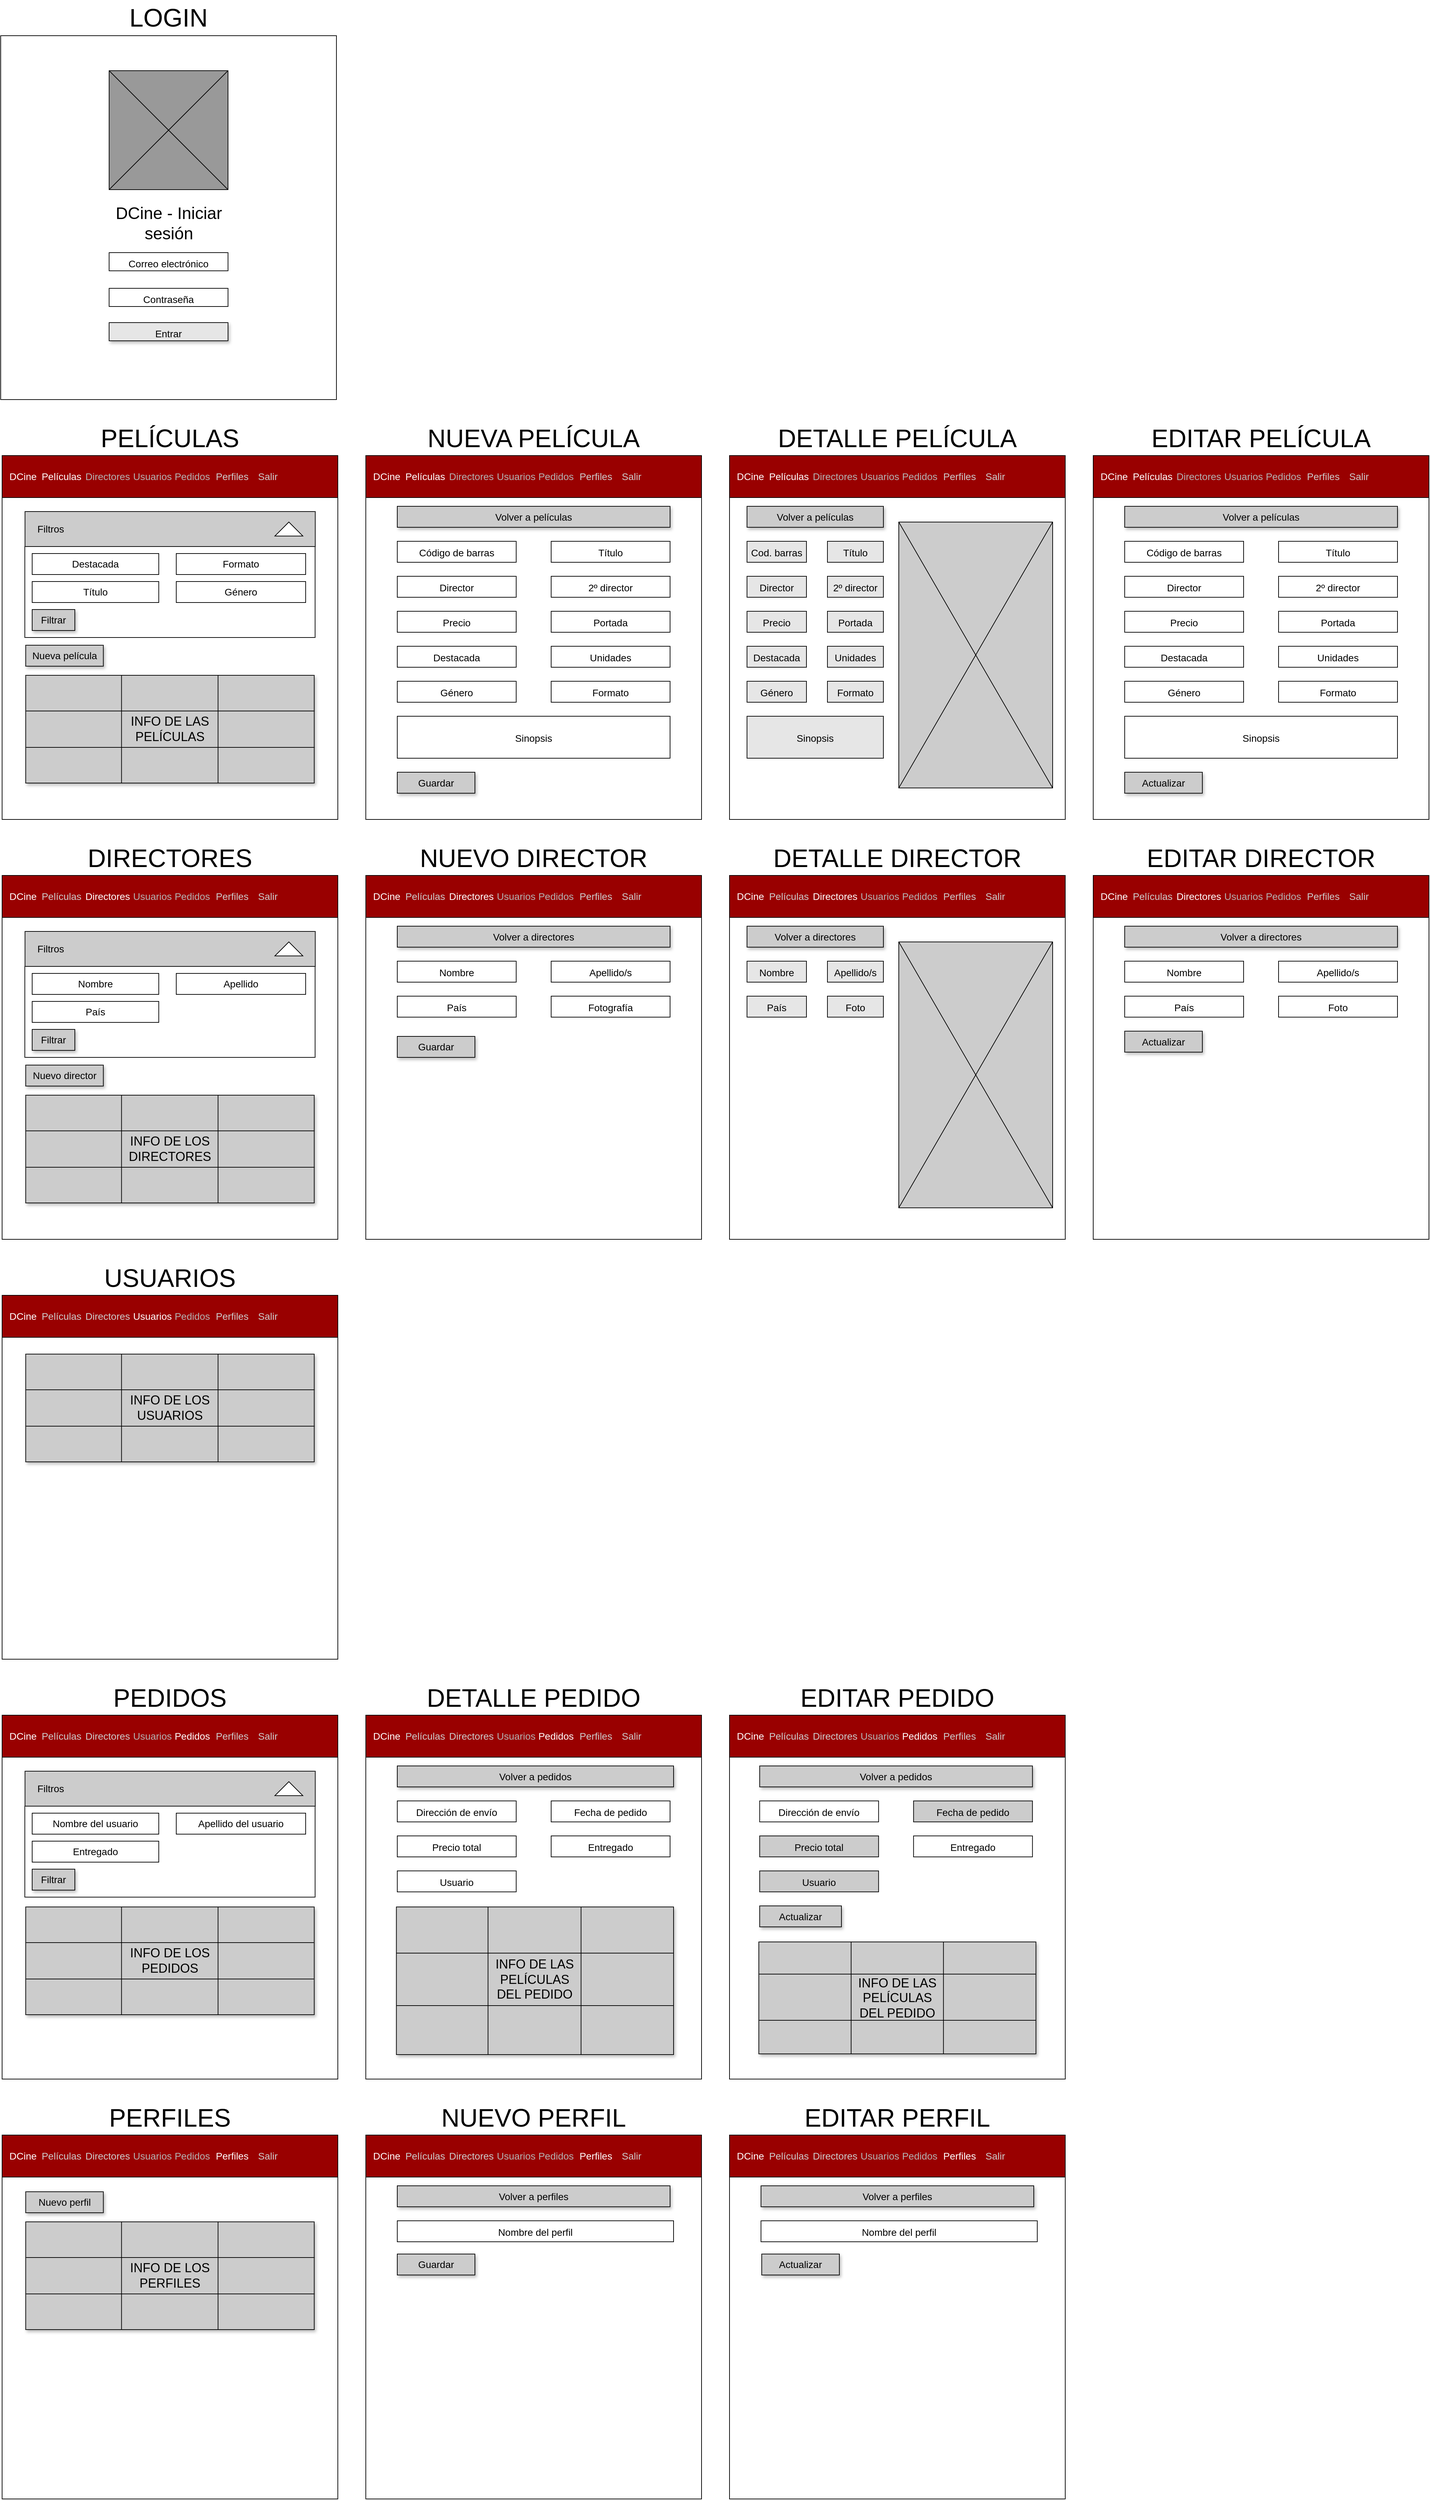 <mxfile version="17.1.3" type="device"><diagram id="RD8KaivGodIAYxpQHuVR" name="Wireframes"><mxGraphModel dx="3324" dy="2351" grid="1" gridSize="10" guides="1" tooltips="1" connect="1" arrows="1" fold="1" page="1" pageScale="1" pageWidth="1169" pageHeight="827" math="0" shadow="0"><root><mxCell id="0"/><mxCell id="1" parent="0"/><mxCell id="TSWfWm5RoHD_SQmVURW3-1" value="" style="rounded=0;whiteSpace=wrap;html=1;" vertex="1" parent="1"><mxGeometry x="78" y="-760" width="480" height="520" as="geometry"/></mxCell><mxCell id="TSWfWm5RoHD_SQmVURW3-3" value="" style="whiteSpace=wrap;html=1;aspect=fixed;shadow=0;fillColor=#999999;" vertex="1" parent="1"><mxGeometry x="233" y="-710" width="170" height="170" as="geometry"/></mxCell><mxCell id="TSWfWm5RoHD_SQmVURW3-4" value="" style="endArrow=none;html=1;rounded=0;entryX=1;entryY=0;entryDx=0;entryDy=0;exitX=0;exitY=1;exitDx=0;exitDy=0;" edge="1" parent="1" source="TSWfWm5RoHD_SQmVURW3-3" target="TSWfWm5RoHD_SQmVURW3-3"><mxGeometry width="50" height="50" relative="1" as="geometry"><mxPoint x="660" y="-360" as="sourcePoint"/><mxPoint x="710" y="-410" as="targetPoint"/></mxGeometry></mxCell><mxCell id="TSWfWm5RoHD_SQmVURW3-5" value="" style="endArrow=none;html=1;rounded=0;entryX=0;entryY=0;entryDx=0;entryDy=0;exitX=1;exitY=1;exitDx=0;exitDy=0;" edge="1" parent="1" source="TSWfWm5RoHD_SQmVURW3-3" target="TSWfWm5RoHD_SQmVURW3-3"><mxGeometry width="50" height="50" relative="1" as="geometry"><mxPoint x="660" y="-360" as="sourcePoint"/><mxPoint x="710" y="-410" as="targetPoint"/></mxGeometry></mxCell><mxCell id="TSWfWm5RoHD_SQmVURW3-6" value="&lt;font style=&quot;font-size: 24px&quot;&gt;DCine - Iniciar sesión&lt;/font&gt;" style="text;html=1;strokeColor=none;fillColor=none;align=center;verticalAlign=middle;whiteSpace=wrap;rounded=0;shadow=0;" vertex="1" parent="1"><mxGeometry x="220.5" y="-540" width="195" height="95" as="geometry"/></mxCell><mxCell id="TSWfWm5RoHD_SQmVURW3-7" value="&lt;font style=&quot;font-size: 14px&quot;&gt;Correo electrónico&lt;/font&gt;" style="rounded=0;whiteSpace=wrap;html=1;shadow=0;fontSize=24;fillColor=#FFFFFF;" vertex="1" parent="1"><mxGeometry x="233" y="-450" width="170" height="26" as="geometry"/></mxCell><mxCell id="TSWfWm5RoHD_SQmVURW3-8" value="&lt;font style=&quot;font-size: 14px&quot;&gt;Contraseña&lt;/font&gt;" style="rounded=0;whiteSpace=wrap;html=1;shadow=0;fontSize=24;fillColor=#FFFFFF;" vertex="1" parent="1"><mxGeometry x="233" y="-399" width="170" height="26" as="geometry"/></mxCell><mxCell id="TSWfWm5RoHD_SQmVURW3-10" value="&lt;font style=&quot;font-size: 14px&quot;&gt;Entrar&lt;/font&gt;" style="rounded=0;whiteSpace=wrap;html=1;shadow=1;fontSize=24;fillColor=#E6E6E6;" vertex="1" parent="1"><mxGeometry x="233" y="-350" width="170" height="26" as="geometry"/></mxCell><mxCell id="TSWfWm5RoHD_SQmVURW3-11" value="" style="rounded=0;whiteSpace=wrap;html=1;" vertex="1" parent="1"><mxGeometry x="80" y="-160" width="480" height="520" as="geometry"/></mxCell><mxCell id="TSWfWm5RoHD_SQmVURW3-12" value="" style="rounded=0;whiteSpace=wrap;html=1;shadow=0;fontSize=14;fillColor=#990000;" vertex="1" parent="1"><mxGeometry x="80" y="-160" width="480" height="60" as="geometry"/></mxCell><mxCell id="TSWfWm5RoHD_SQmVURW3-13" value="&lt;font color=&quot;#ffffff&quot; style=&quot;font-size: 14px&quot;&gt;DCine&lt;/font&gt;" style="text;html=1;strokeColor=none;fillColor=none;align=center;verticalAlign=middle;whiteSpace=wrap;rounded=0;shadow=0;fontSize=14;" vertex="1" parent="1"><mxGeometry x="80" y="-145" width="60" height="30" as="geometry"/></mxCell><mxCell id="TSWfWm5RoHD_SQmVURW3-18" value="&lt;font color=&quot;#ffffff&quot; style=&quot;font-size: 14px&quot;&gt;Películas&lt;/font&gt;" style="text;html=1;strokeColor=none;fillColor=none;align=center;verticalAlign=middle;whiteSpace=wrap;rounded=0;shadow=0;fontSize=14;" vertex="1" parent="1"><mxGeometry x="135" y="-145" width="60" height="30" as="geometry"/></mxCell><mxCell id="TSWfWm5RoHD_SQmVURW3-19" value="&lt;font style=&quot;font-size: 14px&quot; color=&quot;#b3b3b3&quot;&gt;Directores&lt;/font&gt;" style="text;html=1;strokeColor=none;fillColor=none;align=center;verticalAlign=middle;whiteSpace=wrap;rounded=0;shadow=0;fontSize=14;" vertex="1" parent="1"><mxGeometry x="201" y="-145" width="60" height="30" as="geometry"/></mxCell><mxCell id="TSWfWm5RoHD_SQmVURW3-20" value="&lt;font style=&quot;font-size: 14px&quot;&gt;&lt;font color=&quot;#b3b3b3&quot;&gt;Usuarios&lt;/font&gt;&lt;br&gt;&lt;/font&gt;" style="text;html=1;strokeColor=none;fillColor=none;align=center;verticalAlign=middle;whiteSpace=wrap;rounded=0;shadow=0;fontSize=14;" vertex="1" parent="1"><mxGeometry x="265" y="-145" width="60" height="30" as="geometry"/></mxCell><mxCell id="TSWfWm5RoHD_SQmVURW3-25" value="&lt;font style=&quot;font-size: 14px&quot;&gt;&lt;font color=&quot;#b3b3b3&quot;&gt;Pedidos&lt;/font&gt;&lt;br&gt;&lt;/font&gt;" style="text;html=1;strokeColor=none;fillColor=none;align=center;verticalAlign=middle;whiteSpace=wrap;rounded=0;shadow=0;fontSize=14;" vertex="1" parent="1"><mxGeometry x="322" y="-145" width="60" height="30" as="geometry"/></mxCell><mxCell id="TSWfWm5RoHD_SQmVURW3-26" value="&lt;font style=&quot;font-size: 14px&quot;&gt;&lt;font color=&quot;#cccccc&quot;&gt;Perfiles&lt;/font&gt;&lt;br&gt;&lt;/font&gt;" style="text;html=1;strokeColor=none;fillColor=none;align=center;verticalAlign=middle;whiteSpace=wrap;rounded=0;shadow=0;fontSize=14;" vertex="1" parent="1"><mxGeometry x="379" y="-145" width="60" height="30" as="geometry"/></mxCell><mxCell id="TSWfWm5RoHD_SQmVURW3-27" value="&lt;font style=&quot;font-size: 14px&quot;&gt;&lt;font color=&quot;#cccccc&quot;&gt;Salir&lt;/font&gt;&lt;br&gt;&lt;/font&gt;" style="text;html=1;strokeColor=none;fillColor=none;align=center;verticalAlign=middle;whiteSpace=wrap;rounded=0;shadow=0;fontSize=14;" vertex="1" parent="1"><mxGeometry x="430" y="-145" width="60" height="30" as="geometry"/></mxCell><mxCell id="TSWfWm5RoHD_SQmVURW3-28" value="&lt;font color=&quot;#000000&quot;&gt;&amp;nbsp; &amp;nbsp; Filtros&lt;/font&gt;" style="rounded=0;whiteSpace=wrap;html=1;shadow=0;fontSize=14;fontColor=#CCCCCC;fillColor=#CCCCCC;align=left;" vertex="1" parent="1"><mxGeometry x="112.75" y="-80" width="415" height="50" as="geometry"/></mxCell><mxCell id="TSWfWm5RoHD_SQmVURW3-30" value="" style="html=1;shadow=0;dashed=0;align=center;verticalAlign=middle;shape=mxgraph.arrows2.arrow;dy=0.6;dx=40;direction=north;notch=0;fontSize=14;fontColor=#000000;fillColor=#FFFFFF;" vertex="1" parent="1"><mxGeometry x="470" y="-65" width="40" height="20" as="geometry"/></mxCell><mxCell id="TSWfWm5RoHD_SQmVURW3-32" value="" style="rounded=0;whiteSpace=wrap;html=1;shadow=0;fontSize=14;fontColor=#CCCCCC;fillColor=#FFFFFF;align=left;" vertex="1" parent="1"><mxGeometry x="112.5" y="-30" width="415" height="130" as="geometry"/></mxCell><mxCell id="TSWfWm5RoHD_SQmVURW3-33" value="Destacada" style="rounded=0;whiteSpace=wrap;html=1;shadow=0;fontSize=14;fontColor=#000000;fillColor=#FFFFFF;" vertex="1" parent="1"><mxGeometry x="123" y="-20" width="181" height="30" as="geometry"/></mxCell><mxCell id="TSWfWm5RoHD_SQmVURW3-34" value="Título" style="rounded=0;whiteSpace=wrap;html=1;shadow=0;fontSize=14;fontColor=#000000;fillColor=#FFFFFF;" vertex="1" parent="1"><mxGeometry x="123" y="20" width="181" height="30" as="geometry"/></mxCell><mxCell id="TSWfWm5RoHD_SQmVURW3-35" value="Filtrar" style="rounded=0;whiteSpace=wrap;html=1;shadow=1;fontSize=14;fontColor=#000000;fillColor=#CCCCCC;" vertex="1" parent="1"><mxGeometry x="123" y="60" width="61" height="30" as="geometry"/></mxCell><mxCell id="TSWfWm5RoHD_SQmVURW3-36" value="Formato" style="rounded=0;whiteSpace=wrap;html=1;shadow=0;fontSize=14;fontColor=#000000;fillColor=#FFFFFF;" vertex="1" parent="1"><mxGeometry x="329" y="-20" width="185" height="30" as="geometry"/></mxCell><mxCell id="TSWfWm5RoHD_SQmVURW3-37" value="Género" style="rounded=0;whiteSpace=wrap;html=1;shadow=0;fontSize=14;fontColor=#000000;fillColor=#FFFFFF;" vertex="1" parent="1"><mxGeometry x="329" y="20" width="185" height="30" as="geometry"/></mxCell><mxCell id="TSWfWm5RoHD_SQmVURW3-38" value="Nueva película" style="rounded=0;whiteSpace=wrap;html=1;shadow=1;fontSize=14;fontColor=#000000;fillColor=#CCCCCC;" vertex="1" parent="1"><mxGeometry x="113.75" y="111" width="111" height="30" as="geometry"/></mxCell><mxCell id="TSWfWm5RoHD_SQmVURW3-39" value="" style="shape=table;html=1;whiteSpace=wrap;startSize=0;container=1;collapsible=0;childLayout=tableLayout;shadow=1;fontSize=14;fontColor=#000000;fillColor=#CCCCCC;" vertex="1" parent="1"><mxGeometry x="113.75" y="154" width="412.5" height="154" as="geometry"/></mxCell><mxCell id="TSWfWm5RoHD_SQmVURW3-40" value="" style="shape=tableRow;horizontal=0;startSize=0;swimlaneHead=0;swimlaneBody=0;top=0;left=0;bottom=0;right=0;collapsible=0;dropTarget=0;fillColor=none;points=[[0,0.5],[1,0.5]];portConstraint=eastwest;shadow=1;fontSize=14;fontColor=#000000;" vertex="1" parent="TSWfWm5RoHD_SQmVURW3-39"><mxGeometry width="412.5" height="51" as="geometry"/></mxCell><mxCell id="TSWfWm5RoHD_SQmVURW3-41" value="" style="shape=partialRectangle;html=1;whiteSpace=wrap;connectable=0;fillColor=none;top=0;left=0;bottom=0;right=0;overflow=hidden;shadow=1;fontSize=14;fontColor=#000000;" vertex="1" parent="TSWfWm5RoHD_SQmVURW3-40"><mxGeometry width="137" height="51" as="geometry"><mxRectangle width="137" height="51" as="alternateBounds"/></mxGeometry></mxCell><mxCell id="TSWfWm5RoHD_SQmVURW3-42" value="" style="shape=partialRectangle;html=1;whiteSpace=wrap;connectable=0;fillColor=none;top=0;left=0;bottom=0;right=0;overflow=hidden;shadow=1;fontSize=14;fontColor=#000000;" vertex="1" parent="TSWfWm5RoHD_SQmVURW3-40"><mxGeometry x="137" width="138" height="51" as="geometry"><mxRectangle width="138" height="51" as="alternateBounds"/></mxGeometry></mxCell><mxCell id="TSWfWm5RoHD_SQmVURW3-43" value="" style="shape=partialRectangle;html=1;whiteSpace=wrap;connectable=0;fillColor=none;top=0;left=0;bottom=0;right=0;overflow=hidden;shadow=1;fontSize=14;fontColor=#000000;" vertex="1" parent="TSWfWm5RoHD_SQmVURW3-40"><mxGeometry x="275" width="138" height="51" as="geometry"><mxRectangle width="138" height="51" as="alternateBounds"/></mxGeometry></mxCell><mxCell id="TSWfWm5RoHD_SQmVURW3-44" value="" style="shape=tableRow;horizontal=0;startSize=0;swimlaneHead=0;swimlaneBody=0;top=0;left=0;bottom=0;right=0;collapsible=0;dropTarget=0;fillColor=none;points=[[0,0.5],[1,0.5]];portConstraint=eastwest;shadow=1;fontSize=14;fontColor=#000000;" vertex="1" parent="TSWfWm5RoHD_SQmVURW3-39"><mxGeometry y="51" width="412.5" height="52" as="geometry"/></mxCell><mxCell id="TSWfWm5RoHD_SQmVURW3-45" value="" style="shape=partialRectangle;html=1;whiteSpace=wrap;connectable=0;fillColor=none;top=0;left=0;bottom=0;right=0;overflow=hidden;shadow=1;fontSize=14;fontColor=#000000;" vertex="1" parent="TSWfWm5RoHD_SQmVURW3-44"><mxGeometry width="137" height="52" as="geometry"><mxRectangle width="137" height="52" as="alternateBounds"/></mxGeometry></mxCell><mxCell id="TSWfWm5RoHD_SQmVURW3-46" value="&lt;font style=&quot;font-size: 18px&quot;&gt;INFO DE LAS PELÍCULAS&lt;/font&gt;" style="shape=partialRectangle;html=1;whiteSpace=wrap;connectable=0;fillColor=none;top=0;left=0;bottom=0;right=0;overflow=hidden;shadow=1;fontSize=14;fontColor=#000000;" vertex="1" parent="TSWfWm5RoHD_SQmVURW3-44"><mxGeometry x="137" width="138" height="52" as="geometry"><mxRectangle width="138" height="52" as="alternateBounds"/></mxGeometry></mxCell><mxCell id="TSWfWm5RoHD_SQmVURW3-47" value="" style="shape=partialRectangle;html=1;whiteSpace=wrap;connectable=0;fillColor=none;top=0;left=0;bottom=0;right=0;overflow=hidden;shadow=1;fontSize=14;fontColor=#000000;" vertex="1" parent="TSWfWm5RoHD_SQmVURW3-44"><mxGeometry x="275" width="138" height="52" as="geometry"><mxRectangle width="138" height="52" as="alternateBounds"/></mxGeometry></mxCell><mxCell id="TSWfWm5RoHD_SQmVURW3-48" value="" style="shape=tableRow;horizontal=0;startSize=0;swimlaneHead=0;swimlaneBody=0;top=0;left=0;bottom=0;right=0;collapsible=0;dropTarget=0;fillColor=none;points=[[0,0.5],[1,0.5]];portConstraint=eastwest;shadow=1;fontSize=14;fontColor=#000000;" vertex="1" parent="TSWfWm5RoHD_SQmVURW3-39"><mxGeometry y="103" width="412.5" height="51" as="geometry"/></mxCell><mxCell id="TSWfWm5RoHD_SQmVURW3-49" value="" style="shape=partialRectangle;html=1;whiteSpace=wrap;connectable=0;fillColor=none;top=0;left=0;bottom=0;right=0;overflow=hidden;shadow=1;fontSize=14;fontColor=#000000;" vertex="1" parent="TSWfWm5RoHD_SQmVURW3-48"><mxGeometry width="137" height="51" as="geometry"><mxRectangle width="137" height="51" as="alternateBounds"/></mxGeometry></mxCell><mxCell id="TSWfWm5RoHD_SQmVURW3-50" value="" style="shape=partialRectangle;html=1;whiteSpace=wrap;connectable=0;fillColor=none;top=0;left=0;bottom=0;right=0;overflow=hidden;shadow=1;fontSize=14;fontColor=#000000;" vertex="1" parent="TSWfWm5RoHD_SQmVURW3-48"><mxGeometry x="137" width="138" height="51" as="geometry"><mxRectangle width="138" height="51" as="alternateBounds"/></mxGeometry></mxCell><mxCell id="TSWfWm5RoHD_SQmVURW3-51" value="" style="shape=partialRectangle;html=1;whiteSpace=wrap;connectable=0;fillColor=none;top=0;left=0;bottom=0;right=0;overflow=hidden;pointerEvents=1;shadow=1;fontSize=14;fontColor=#000000;" vertex="1" parent="TSWfWm5RoHD_SQmVURW3-48"><mxGeometry x="275" width="138" height="51" as="geometry"><mxRectangle width="138" height="51" as="alternateBounds"/></mxGeometry></mxCell><mxCell id="TSWfWm5RoHD_SQmVURW3-101" value="" style="rounded=0;whiteSpace=wrap;html=1;" vertex="1" parent="1"><mxGeometry x="600" y="-160" width="480" height="520" as="geometry"/></mxCell><mxCell id="TSWfWm5RoHD_SQmVURW3-102" value="" style="rounded=0;whiteSpace=wrap;html=1;shadow=0;fontSize=14;fillColor=#990000;" vertex="1" parent="1"><mxGeometry x="600" y="-160" width="480" height="60" as="geometry"/></mxCell><mxCell id="TSWfWm5RoHD_SQmVURW3-103" value="&lt;font color=&quot;#ffffff&quot; style=&quot;font-size: 14px&quot;&gt;DCine&lt;/font&gt;" style="text;html=1;strokeColor=none;fillColor=none;align=center;verticalAlign=middle;whiteSpace=wrap;rounded=0;shadow=0;fontSize=14;" vertex="1" parent="1"><mxGeometry x="600" y="-145" width="60" height="30" as="geometry"/></mxCell><mxCell id="TSWfWm5RoHD_SQmVURW3-104" value="&lt;font color=&quot;#ffffff&quot; style=&quot;font-size: 14px&quot;&gt;Películas&lt;/font&gt;" style="text;html=1;strokeColor=none;fillColor=none;align=center;verticalAlign=middle;whiteSpace=wrap;rounded=0;shadow=0;fontSize=14;" vertex="1" parent="1"><mxGeometry x="655" y="-145" width="60" height="30" as="geometry"/></mxCell><mxCell id="TSWfWm5RoHD_SQmVURW3-105" value="&lt;font style=&quot;font-size: 14px&quot; color=&quot;#b3b3b3&quot;&gt;Directores&lt;/font&gt;" style="text;html=1;strokeColor=none;fillColor=none;align=center;verticalAlign=middle;whiteSpace=wrap;rounded=0;shadow=0;fontSize=14;" vertex="1" parent="1"><mxGeometry x="721" y="-145" width="60" height="30" as="geometry"/></mxCell><mxCell id="TSWfWm5RoHD_SQmVURW3-106" value="&lt;font style=&quot;font-size: 14px&quot;&gt;&lt;font color=&quot;#b3b3b3&quot;&gt;Usuarios&lt;/font&gt;&lt;br&gt;&lt;/font&gt;" style="text;html=1;strokeColor=none;fillColor=none;align=center;verticalAlign=middle;whiteSpace=wrap;rounded=0;shadow=0;fontSize=14;" vertex="1" parent="1"><mxGeometry x="785" y="-145" width="60" height="30" as="geometry"/></mxCell><mxCell id="TSWfWm5RoHD_SQmVURW3-107" value="&lt;font style=&quot;font-size: 14px&quot;&gt;&lt;font color=&quot;#b3b3b3&quot;&gt;Pedidos&lt;/font&gt;&lt;br&gt;&lt;/font&gt;" style="text;html=1;strokeColor=none;fillColor=none;align=center;verticalAlign=middle;whiteSpace=wrap;rounded=0;shadow=0;fontSize=14;" vertex="1" parent="1"><mxGeometry x="842" y="-145" width="60" height="30" as="geometry"/></mxCell><mxCell id="TSWfWm5RoHD_SQmVURW3-108" value="&lt;font style=&quot;font-size: 14px&quot;&gt;&lt;font color=&quot;#cccccc&quot;&gt;Perfiles&lt;/font&gt;&lt;br&gt;&lt;/font&gt;" style="text;html=1;strokeColor=none;fillColor=none;align=center;verticalAlign=middle;whiteSpace=wrap;rounded=0;shadow=0;fontSize=14;" vertex="1" parent="1"><mxGeometry x="899" y="-145" width="60" height="30" as="geometry"/></mxCell><mxCell id="TSWfWm5RoHD_SQmVURW3-109" value="&lt;font style=&quot;font-size: 14px&quot;&gt;&lt;font color=&quot;#cccccc&quot;&gt;Salir&lt;/font&gt;&lt;br&gt;&lt;/font&gt;" style="text;html=1;strokeColor=none;fillColor=none;align=center;verticalAlign=middle;whiteSpace=wrap;rounded=0;shadow=0;fontSize=14;" vertex="1" parent="1"><mxGeometry x="950" y="-145" width="60" height="30" as="geometry"/></mxCell><mxCell id="TSWfWm5RoHD_SQmVURW3-110" value="Volver a películas" style="rounded=0;whiteSpace=wrap;html=1;shadow=1;fontSize=14;fontColor=#000000;fillColor=#CCCCCC;" vertex="1" parent="1"><mxGeometry x="645" y="-87.5" width="390" height="30" as="geometry"/></mxCell><mxCell id="TSWfWm5RoHD_SQmVURW3-111" value="&lt;font style=&quot;font-size: 14px&quot;&gt;Código de barras&lt;/font&gt;" style="rounded=0;whiteSpace=wrap;html=1;shadow=0;fontSize=18;fontColor=#000000;fillColor=#FFFFFF;" vertex="1" parent="1"><mxGeometry x="645" y="-37.5" width="170" height="30" as="geometry"/></mxCell><mxCell id="TSWfWm5RoHD_SQmVURW3-112" value="&lt;font style=&quot;font-size: 14px&quot;&gt;Título&lt;/font&gt;" style="rounded=0;whiteSpace=wrap;html=1;shadow=0;fontSize=18;fontColor=#000000;fillColor=#FFFFFF;" vertex="1" parent="1"><mxGeometry x="865" y="-37.5" width="170" height="30" as="geometry"/></mxCell><mxCell id="TSWfWm5RoHD_SQmVURW3-113" value="&lt;font style=&quot;font-size: 14px&quot;&gt;Director&lt;/font&gt;" style="rounded=0;whiteSpace=wrap;html=1;shadow=0;fontSize=18;fontColor=#000000;fillColor=#FFFFFF;" vertex="1" parent="1"><mxGeometry x="645" y="12.5" width="170" height="30" as="geometry"/></mxCell><mxCell id="TSWfWm5RoHD_SQmVURW3-114" value="&lt;font style=&quot;font-size: 14px&quot;&gt;2º director&lt;/font&gt;" style="rounded=0;whiteSpace=wrap;html=1;shadow=0;fontSize=18;fontColor=#000000;fillColor=#FFFFFF;" vertex="1" parent="1"><mxGeometry x="865" y="12.5" width="170" height="30" as="geometry"/></mxCell><mxCell id="TSWfWm5RoHD_SQmVURW3-115" value="&lt;font style=&quot;font-size: 14px&quot;&gt;Precio&lt;/font&gt;" style="rounded=0;whiteSpace=wrap;html=1;shadow=0;fontSize=18;fontColor=#000000;fillColor=#FFFFFF;" vertex="1" parent="1"><mxGeometry x="645" y="62.5" width="170" height="30" as="geometry"/></mxCell><mxCell id="TSWfWm5RoHD_SQmVURW3-116" value="&lt;font style=&quot;font-size: 14px&quot;&gt;Portada&lt;/font&gt;" style="rounded=0;whiteSpace=wrap;html=1;shadow=0;fontSize=18;fontColor=#000000;fillColor=#FFFFFF;" vertex="1" parent="1"><mxGeometry x="865" y="62.5" width="170" height="30" as="geometry"/></mxCell><mxCell id="TSWfWm5RoHD_SQmVURW3-117" value="&lt;font style=&quot;font-size: 14px&quot;&gt;Destacada&lt;/font&gt;" style="rounded=0;whiteSpace=wrap;html=1;shadow=0;fontSize=18;fontColor=#000000;fillColor=#FFFFFF;" vertex="1" parent="1"><mxGeometry x="645" y="112.5" width="170" height="30" as="geometry"/></mxCell><mxCell id="TSWfWm5RoHD_SQmVURW3-118" value="&lt;font style=&quot;font-size: 14px&quot;&gt;Unidades&lt;/font&gt;" style="rounded=0;whiteSpace=wrap;html=1;shadow=0;fontSize=18;fontColor=#000000;fillColor=#FFFFFF;" vertex="1" parent="1"><mxGeometry x="865" y="112.5" width="170" height="30" as="geometry"/></mxCell><mxCell id="TSWfWm5RoHD_SQmVURW3-119" value="&lt;font style=&quot;font-size: 14px&quot;&gt;Género&lt;/font&gt;" style="rounded=0;whiteSpace=wrap;html=1;shadow=0;fontSize=18;fontColor=#000000;fillColor=#FFFFFF;" vertex="1" parent="1"><mxGeometry x="645" y="162.5" width="170" height="30" as="geometry"/></mxCell><mxCell id="TSWfWm5RoHD_SQmVURW3-120" value="&lt;font style=&quot;font-size: 14px&quot;&gt;Formato&lt;/font&gt;" style="rounded=0;whiteSpace=wrap;html=1;shadow=0;fontSize=18;fontColor=#000000;fillColor=#FFFFFF;" vertex="1" parent="1"><mxGeometry x="865" y="162.5" width="170" height="30" as="geometry"/></mxCell><mxCell id="TSWfWm5RoHD_SQmVURW3-121" value="&lt;font style=&quot;font-size: 14px&quot;&gt;Sinopsis&lt;/font&gt;" style="rounded=0;whiteSpace=wrap;html=1;shadow=0;fontSize=18;fontColor=#000000;fillColor=#FFFFFF;" vertex="1" parent="1"><mxGeometry x="645" y="212.5" width="390" height="60" as="geometry"/></mxCell><mxCell id="TSWfWm5RoHD_SQmVURW3-122" value="Guardar" style="rounded=0;whiteSpace=wrap;html=1;shadow=1;fontSize=14;fontColor=#000000;fillColor=#CCCCCC;" vertex="1" parent="1"><mxGeometry x="645" y="292.5" width="111" height="30" as="geometry"/></mxCell><mxCell id="TSWfWm5RoHD_SQmVURW3-123" value="" style="rounded=0;whiteSpace=wrap;html=1;" vertex="1" parent="1"><mxGeometry x="1120" y="-160" width="480" height="520" as="geometry"/></mxCell><mxCell id="TSWfWm5RoHD_SQmVURW3-124" value="" style="rounded=0;whiteSpace=wrap;html=1;shadow=0;fontSize=14;fillColor=#990000;" vertex="1" parent="1"><mxGeometry x="1120" y="-160" width="480" height="60" as="geometry"/></mxCell><mxCell id="TSWfWm5RoHD_SQmVURW3-125" value="&lt;font color=&quot;#ffffff&quot; style=&quot;font-size: 14px&quot;&gt;DCine&lt;/font&gt;" style="text;html=1;strokeColor=none;fillColor=none;align=center;verticalAlign=middle;whiteSpace=wrap;rounded=0;shadow=0;fontSize=14;" vertex="1" parent="1"><mxGeometry x="1120" y="-145" width="60" height="30" as="geometry"/></mxCell><mxCell id="TSWfWm5RoHD_SQmVURW3-126" value="&lt;font color=&quot;#ffffff&quot; style=&quot;font-size: 14px&quot;&gt;Películas&lt;/font&gt;" style="text;html=1;strokeColor=none;fillColor=none;align=center;verticalAlign=middle;whiteSpace=wrap;rounded=0;shadow=0;fontSize=14;" vertex="1" parent="1"><mxGeometry x="1175" y="-145" width="60" height="30" as="geometry"/></mxCell><mxCell id="TSWfWm5RoHD_SQmVURW3-127" value="&lt;font style=&quot;font-size: 14px&quot; color=&quot;#b3b3b3&quot;&gt;Directores&lt;/font&gt;" style="text;html=1;strokeColor=none;fillColor=none;align=center;verticalAlign=middle;whiteSpace=wrap;rounded=0;shadow=0;fontSize=14;" vertex="1" parent="1"><mxGeometry x="1241" y="-145" width="60" height="30" as="geometry"/></mxCell><mxCell id="TSWfWm5RoHD_SQmVURW3-128" value="&lt;font style=&quot;font-size: 14px&quot;&gt;&lt;font color=&quot;#b3b3b3&quot;&gt;Usuarios&lt;/font&gt;&lt;br&gt;&lt;/font&gt;" style="text;html=1;strokeColor=none;fillColor=none;align=center;verticalAlign=middle;whiteSpace=wrap;rounded=0;shadow=0;fontSize=14;" vertex="1" parent="1"><mxGeometry x="1305" y="-145" width="60" height="30" as="geometry"/></mxCell><mxCell id="TSWfWm5RoHD_SQmVURW3-129" value="&lt;font style=&quot;font-size: 14px&quot;&gt;&lt;font color=&quot;#b3b3b3&quot;&gt;Pedidos&lt;/font&gt;&lt;br&gt;&lt;/font&gt;" style="text;html=1;strokeColor=none;fillColor=none;align=center;verticalAlign=middle;whiteSpace=wrap;rounded=0;shadow=0;fontSize=14;" vertex="1" parent="1"><mxGeometry x="1362" y="-145" width="60" height="30" as="geometry"/></mxCell><mxCell id="TSWfWm5RoHD_SQmVURW3-130" value="&lt;font style=&quot;font-size: 14px&quot;&gt;&lt;font color=&quot;#cccccc&quot;&gt;Perfiles&lt;/font&gt;&lt;br&gt;&lt;/font&gt;" style="text;html=1;strokeColor=none;fillColor=none;align=center;verticalAlign=middle;whiteSpace=wrap;rounded=0;shadow=0;fontSize=14;" vertex="1" parent="1"><mxGeometry x="1419" y="-145" width="60" height="30" as="geometry"/></mxCell><mxCell id="TSWfWm5RoHD_SQmVURW3-131" value="&lt;font style=&quot;font-size: 14px&quot;&gt;&lt;font color=&quot;#cccccc&quot;&gt;Salir&lt;/font&gt;&lt;br&gt;&lt;/font&gt;" style="text;html=1;strokeColor=none;fillColor=none;align=center;verticalAlign=middle;whiteSpace=wrap;rounded=0;shadow=0;fontSize=14;" vertex="1" parent="1"><mxGeometry x="1470" y="-145" width="60" height="30" as="geometry"/></mxCell><mxCell id="TSWfWm5RoHD_SQmVURW3-135" value="" style="rounded=0;whiteSpace=wrap;html=1;" vertex="1" parent="1"><mxGeometry x="1640" y="-160" width="480" height="520" as="geometry"/></mxCell><mxCell id="TSWfWm5RoHD_SQmVURW3-136" value="" style="rounded=0;whiteSpace=wrap;html=1;shadow=0;fontSize=14;fillColor=#990000;" vertex="1" parent="1"><mxGeometry x="1640" y="-160" width="480" height="60" as="geometry"/></mxCell><mxCell id="TSWfWm5RoHD_SQmVURW3-137" value="&lt;font color=&quot;#ffffff&quot; style=&quot;font-size: 14px&quot;&gt;DCine&lt;/font&gt;" style="text;html=1;strokeColor=none;fillColor=none;align=center;verticalAlign=middle;whiteSpace=wrap;rounded=0;shadow=0;fontSize=14;" vertex="1" parent="1"><mxGeometry x="1640" y="-145" width="60" height="30" as="geometry"/></mxCell><mxCell id="TSWfWm5RoHD_SQmVURW3-138" value="&lt;font color=&quot;#ffffff&quot; style=&quot;font-size: 14px&quot;&gt;Películas&lt;/font&gt;" style="text;html=1;strokeColor=none;fillColor=none;align=center;verticalAlign=middle;whiteSpace=wrap;rounded=0;shadow=0;fontSize=14;" vertex="1" parent="1"><mxGeometry x="1695" y="-145" width="60" height="30" as="geometry"/></mxCell><mxCell id="TSWfWm5RoHD_SQmVURW3-139" value="&lt;font style=&quot;font-size: 14px&quot; color=&quot;#b3b3b3&quot;&gt;Directores&lt;/font&gt;" style="text;html=1;strokeColor=none;fillColor=none;align=center;verticalAlign=middle;whiteSpace=wrap;rounded=0;shadow=0;fontSize=14;" vertex="1" parent="1"><mxGeometry x="1761" y="-145" width="60" height="30" as="geometry"/></mxCell><mxCell id="TSWfWm5RoHD_SQmVURW3-140" value="&lt;font style=&quot;font-size: 14px&quot;&gt;&lt;font color=&quot;#b3b3b3&quot;&gt;Usuarios&lt;/font&gt;&lt;br&gt;&lt;/font&gt;" style="text;html=1;strokeColor=none;fillColor=none;align=center;verticalAlign=middle;whiteSpace=wrap;rounded=0;shadow=0;fontSize=14;" vertex="1" parent="1"><mxGeometry x="1825" y="-145" width="60" height="30" as="geometry"/></mxCell><mxCell id="TSWfWm5RoHD_SQmVURW3-141" value="&lt;font style=&quot;font-size: 14px&quot;&gt;&lt;font color=&quot;#b3b3b3&quot;&gt;Pedidos&lt;/font&gt;&lt;br&gt;&lt;/font&gt;" style="text;html=1;strokeColor=none;fillColor=none;align=center;verticalAlign=middle;whiteSpace=wrap;rounded=0;shadow=0;fontSize=14;" vertex="1" parent="1"><mxGeometry x="1882" y="-145" width="60" height="30" as="geometry"/></mxCell><mxCell id="TSWfWm5RoHD_SQmVURW3-142" value="&lt;font style=&quot;font-size: 14px&quot;&gt;&lt;font color=&quot;#cccccc&quot;&gt;Perfiles&lt;/font&gt;&lt;br&gt;&lt;/font&gt;" style="text;html=1;strokeColor=none;fillColor=none;align=center;verticalAlign=middle;whiteSpace=wrap;rounded=0;shadow=0;fontSize=14;" vertex="1" parent="1"><mxGeometry x="1939" y="-145" width="60" height="30" as="geometry"/></mxCell><mxCell id="TSWfWm5RoHD_SQmVURW3-143" value="&lt;font style=&quot;font-size: 14px&quot;&gt;&lt;font color=&quot;#cccccc&quot;&gt;Salir&lt;/font&gt;&lt;br&gt;&lt;/font&gt;" style="text;html=1;strokeColor=none;fillColor=none;align=center;verticalAlign=middle;whiteSpace=wrap;rounded=0;shadow=0;fontSize=14;" vertex="1" parent="1"><mxGeometry x="1990" y="-145" width="60" height="30" as="geometry"/></mxCell><mxCell id="TSWfWm5RoHD_SQmVURW3-144" value="LOGIN" style="text;html=1;strokeColor=none;fillColor=none;align=center;verticalAlign=middle;whiteSpace=wrap;rounded=0;shadow=0;fontSize=36;fontColor=#000000;" vertex="1" parent="1"><mxGeometry x="228" y="-811" width="180" height="50" as="geometry"/></mxCell><mxCell id="TSWfWm5RoHD_SQmVURW3-146" value="PELÍCULAS" style="text;html=1;strokeColor=none;fillColor=none;align=center;verticalAlign=middle;whiteSpace=wrap;rounded=0;shadow=0;fontSize=36;fontColor=#000000;" vertex="1" parent="1"><mxGeometry x="80" y="-210" width="480" height="50" as="geometry"/></mxCell><mxCell id="TSWfWm5RoHD_SQmVURW3-147" value="NUEVA PELÍCULA" style="text;html=1;strokeColor=none;fillColor=none;align=center;verticalAlign=middle;whiteSpace=wrap;rounded=0;shadow=0;fontSize=36;fontColor=#000000;" vertex="1" parent="1"><mxGeometry x="600" y="-210" width="480" height="50" as="geometry"/></mxCell><mxCell id="TSWfWm5RoHD_SQmVURW3-148" value="DETALLE PELÍCULA" style="text;html=1;strokeColor=none;fillColor=none;align=center;verticalAlign=middle;whiteSpace=wrap;rounded=0;shadow=0;fontSize=36;fontColor=#000000;" vertex="1" parent="1"><mxGeometry x="1120" y="-210" width="480" height="50" as="geometry"/></mxCell><mxCell id="TSWfWm5RoHD_SQmVURW3-149" value="EDITAR PELÍCULA" style="text;html=1;strokeColor=none;fillColor=none;align=center;verticalAlign=middle;whiteSpace=wrap;rounded=0;shadow=0;fontSize=36;fontColor=#000000;" vertex="1" parent="1"><mxGeometry x="1640" y="-210" width="480" height="50" as="geometry"/></mxCell><mxCell id="TSWfWm5RoHD_SQmVURW3-225" value="Volver a películas" style="rounded=0;whiteSpace=wrap;html=1;shadow=1;fontSize=14;fontColor=#000000;fillColor=#CCCCCC;" vertex="1" parent="1"><mxGeometry x="1145" y="-87.5" width="195" height="30" as="geometry"/></mxCell><mxCell id="TSWfWm5RoHD_SQmVURW3-226" value="&lt;span style=&quot;font-size: 14px&quot;&gt;Cod. barras&lt;/span&gt;" style="rounded=0;whiteSpace=wrap;html=1;shadow=0;fontSize=18;fontColor=#000000;fillColor=#E6E6E6;" vertex="1" parent="1"><mxGeometry x="1145" y="-37.5" width="85" height="30" as="geometry"/></mxCell><mxCell id="TSWfWm5RoHD_SQmVURW3-227" value="&lt;font style=&quot;font-size: 14px&quot;&gt;Título&lt;/font&gt;" style="rounded=0;whiteSpace=wrap;html=1;shadow=0;fontSize=18;fontColor=#000000;fillColor=#E6E6E6;" vertex="1" parent="1"><mxGeometry x="1260" y="-37.5" width="80" height="30" as="geometry"/></mxCell><mxCell id="TSWfWm5RoHD_SQmVURW3-240" value="" style="rounded=0;whiteSpace=wrap;html=1;shadow=0;fontSize=36;fontColor=#000000;fillColor=#CCCCCC;" vertex="1" parent="1"><mxGeometry x="1362" y="-65" width="220" height="380" as="geometry"/></mxCell><mxCell id="TSWfWm5RoHD_SQmVURW3-241" value="" style="endArrow=none;html=1;rounded=0;fontSize=36;fontColor=#000000;entryX=0;entryY=0;entryDx=0;entryDy=0;exitX=1;exitY=1;exitDx=0;exitDy=0;" edge="1" parent="1" source="TSWfWm5RoHD_SQmVURW3-240" target="TSWfWm5RoHD_SQmVURW3-240"><mxGeometry width="50" height="50" relative="1" as="geometry"><mxPoint x="1180" y="150" as="sourcePoint"/><mxPoint x="1230" y="100" as="targetPoint"/></mxGeometry></mxCell><mxCell id="TSWfWm5RoHD_SQmVURW3-242" value="" style="endArrow=none;html=1;rounded=0;fontSize=36;fontColor=#000000;entryX=1;entryY=0;entryDx=0;entryDy=0;exitX=0;exitY=1;exitDx=0;exitDy=0;" edge="1" parent="1" source="TSWfWm5RoHD_SQmVURW3-240" target="TSWfWm5RoHD_SQmVURW3-240"><mxGeometry width="50" height="50" relative="1" as="geometry"><mxPoint x="1592" y="325" as="sourcePoint"/><mxPoint x="1372" y="-55" as="targetPoint"/></mxGeometry></mxCell><mxCell id="TSWfWm5RoHD_SQmVURW3-243" value="&lt;span style=&quot;font-size: 14px&quot;&gt;Director&lt;/span&gt;" style="rounded=0;whiteSpace=wrap;html=1;shadow=0;fontSize=18;fontColor=#000000;fillColor=#E6E6E6;" vertex="1" parent="1"><mxGeometry x="1145" y="12.5" width="85" height="30" as="geometry"/></mxCell><mxCell id="TSWfWm5RoHD_SQmVURW3-244" value="&lt;span style=&quot;font-size: 14px&quot;&gt;2º director&lt;/span&gt;" style="rounded=0;whiteSpace=wrap;html=1;shadow=0;fontSize=18;fontColor=#000000;fillColor=#E6E6E6;" vertex="1" parent="1"><mxGeometry x="1260" y="12.5" width="80" height="30" as="geometry"/></mxCell><mxCell id="TSWfWm5RoHD_SQmVURW3-245" value="&lt;span style=&quot;font-size: 14px&quot;&gt;Precio&lt;/span&gt;" style="rounded=0;whiteSpace=wrap;html=1;shadow=0;fontSize=18;fontColor=#000000;fillColor=#E6E6E6;" vertex="1" parent="1"><mxGeometry x="1145" y="62.5" width="85" height="30" as="geometry"/></mxCell><mxCell id="TSWfWm5RoHD_SQmVURW3-246" value="&lt;font style=&quot;font-size: 14px&quot;&gt;Portada&lt;/font&gt;" style="rounded=0;whiteSpace=wrap;html=1;shadow=0;fontSize=18;fontColor=#000000;fillColor=#E6E6E6;" vertex="1" parent="1"><mxGeometry x="1260" y="62.5" width="80" height="30" as="geometry"/></mxCell><mxCell id="TSWfWm5RoHD_SQmVURW3-247" value="&lt;span style=&quot;font-size: 14px&quot;&gt;Destacada&lt;/span&gt;" style="rounded=0;whiteSpace=wrap;html=1;shadow=0;fontSize=18;fontColor=#000000;fillColor=#E6E6E6;" vertex="1" parent="1"><mxGeometry x="1145" y="112.5" width="85" height="30" as="geometry"/></mxCell><mxCell id="TSWfWm5RoHD_SQmVURW3-248" value="&lt;font style=&quot;font-size: 14px&quot;&gt;Unidades&lt;/font&gt;" style="rounded=0;whiteSpace=wrap;html=1;shadow=0;fontSize=18;fontColor=#000000;fillColor=#E6E6E6;" vertex="1" parent="1"><mxGeometry x="1260" y="112.5" width="80" height="30" as="geometry"/></mxCell><mxCell id="TSWfWm5RoHD_SQmVURW3-249" value="&lt;span style=&quot;font-size: 14px&quot;&gt;Género&lt;/span&gt;" style="rounded=0;whiteSpace=wrap;html=1;shadow=0;fontSize=18;fontColor=#000000;fillColor=#E6E6E6;" vertex="1" parent="1"><mxGeometry x="1145" y="162.5" width="85" height="30" as="geometry"/></mxCell><mxCell id="TSWfWm5RoHD_SQmVURW3-250" value="&lt;font style=&quot;font-size: 14px&quot;&gt;Formato&lt;/font&gt;" style="rounded=0;whiteSpace=wrap;html=1;shadow=0;fontSize=18;fontColor=#000000;fillColor=#E6E6E6;" vertex="1" parent="1"><mxGeometry x="1260" y="162.5" width="80" height="30" as="geometry"/></mxCell><mxCell id="TSWfWm5RoHD_SQmVURW3-251" value="&lt;font style=&quot;font-size: 14px&quot;&gt;Sinopsis&lt;/font&gt;" style="rounded=0;whiteSpace=wrap;html=1;shadow=0;fontSize=18;fontColor=#000000;fillColor=#E6E6E6;" vertex="1" parent="1"><mxGeometry x="1145" y="212.5" width="195" height="60" as="geometry"/></mxCell><mxCell id="TSWfWm5RoHD_SQmVURW3-252" value="Volver a películas" style="rounded=0;whiteSpace=wrap;html=1;shadow=1;fontSize=14;fontColor=#000000;fillColor=#CCCCCC;" vertex="1" parent="1"><mxGeometry x="1685" y="-87.5" width="390" height="30" as="geometry"/></mxCell><mxCell id="TSWfWm5RoHD_SQmVURW3-253" value="&lt;font style=&quot;font-size: 14px&quot;&gt;Código de barras&lt;/font&gt;" style="rounded=0;whiteSpace=wrap;html=1;shadow=0;fontSize=18;fontColor=#000000;fillColor=#FFFFFF;" vertex="1" parent="1"><mxGeometry x="1685" y="-37.5" width="170" height="30" as="geometry"/></mxCell><mxCell id="TSWfWm5RoHD_SQmVURW3-254" value="&lt;font style=&quot;font-size: 14px&quot;&gt;Título&lt;/font&gt;" style="rounded=0;whiteSpace=wrap;html=1;shadow=0;fontSize=18;fontColor=#000000;fillColor=#FFFFFF;" vertex="1" parent="1"><mxGeometry x="1905" y="-37.5" width="170" height="30" as="geometry"/></mxCell><mxCell id="TSWfWm5RoHD_SQmVURW3-255" value="&lt;font style=&quot;font-size: 14px&quot;&gt;Director&lt;/font&gt;" style="rounded=0;whiteSpace=wrap;html=1;shadow=0;fontSize=18;fontColor=#000000;fillColor=#FFFFFF;" vertex="1" parent="1"><mxGeometry x="1685" y="12.5" width="170" height="30" as="geometry"/></mxCell><mxCell id="TSWfWm5RoHD_SQmVURW3-256" value="&lt;font style=&quot;font-size: 14px&quot;&gt;2º director&lt;/font&gt;" style="rounded=0;whiteSpace=wrap;html=1;shadow=0;fontSize=18;fontColor=#000000;fillColor=#FFFFFF;" vertex="1" parent="1"><mxGeometry x="1905" y="12.5" width="170" height="30" as="geometry"/></mxCell><mxCell id="TSWfWm5RoHD_SQmVURW3-257" value="&lt;font style=&quot;font-size: 14px&quot;&gt;Precio&lt;/font&gt;" style="rounded=0;whiteSpace=wrap;html=1;shadow=0;fontSize=18;fontColor=#000000;fillColor=#FFFFFF;" vertex="1" parent="1"><mxGeometry x="1685" y="62.5" width="170" height="30" as="geometry"/></mxCell><mxCell id="TSWfWm5RoHD_SQmVURW3-258" value="&lt;font style=&quot;font-size: 14px&quot;&gt;Portada&lt;/font&gt;" style="rounded=0;whiteSpace=wrap;html=1;shadow=0;fontSize=18;fontColor=#000000;fillColor=#FFFFFF;" vertex="1" parent="1"><mxGeometry x="1905" y="62.5" width="170" height="30" as="geometry"/></mxCell><mxCell id="TSWfWm5RoHD_SQmVURW3-259" value="&lt;font style=&quot;font-size: 14px&quot;&gt;Destacada&lt;/font&gt;" style="rounded=0;whiteSpace=wrap;html=1;shadow=0;fontSize=18;fontColor=#000000;fillColor=#FFFFFF;" vertex="1" parent="1"><mxGeometry x="1685" y="112.5" width="170" height="30" as="geometry"/></mxCell><mxCell id="TSWfWm5RoHD_SQmVURW3-260" value="&lt;font style=&quot;font-size: 14px&quot;&gt;Unidades&lt;/font&gt;" style="rounded=0;whiteSpace=wrap;html=1;shadow=0;fontSize=18;fontColor=#000000;fillColor=#FFFFFF;" vertex="1" parent="1"><mxGeometry x="1905" y="112.5" width="170" height="30" as="geometry"/></mxCell><mxCell id="TSWfWm5RoHD_SQmVURW3-261" value="&lt;font style=&quot;font-size: 14px&quot;&gt;Género&lt;/font&gt;" style="rounded=0;whiteSpace=wrap;html=1;shadow=0;fontSize=18;fontColor=#000000;fillColor=#FFFFFF;" vertex="1" parent="1"><mxGeometry x="1685" y="162.5" width="170" height="30" as="geometry"/></mxCell><mxCell id="TSWfWm5RoHD_SQmVURW3-262" value="&lt;font style=&quot;font-size: 14px&quot;&gt;Formato&lt;/font&gt;" style="rounded=0;whiteSpace=wrap;html=1;shadow=0;fontSize=18;fontColor=#000000;fillColor=#FFFFFF;" vertex="1" parent="1"><mxGeometry x="1905" y="162.5" width="170" height="30" as="geometry"/></mxCell><mxCell id="TSWfWm5RoHD_SQmVURW3-263" value="&lt;font style=&quot;font-size: 14px&quot;&gt;Sinopsis&lt;/font&gt;" style="rounded=0;whiteSpace=wrap;html=1;shadow=0;fontSize=18;fontColor=#000000;fillColor=#FFFFFF;" vertex="1" parent="1"><mxGeometry x="1685" y="212.5" width="390" height="60" as="geometry"/></mxCell><mxCell id="TSWfWm5RoHD_SQmVURW3-264" value="Actualizar" style="rounded=0;whiteSpace=wrap;html=1;shadow=1;fontSize=14;fontColor=#000000;fillColor=#CCCCCC;" vertex="1" parent="1"><mxGeometry x="1685" y="292.5" width="111" height="30" as="geometry"/></mxCell><mxCell id="TSWfWm5RoHD_SQmVURW3-265" value="" style="rounded=0;whiteSpace=wrap;html=1;" vertex="1" parent="1"><mxGeometry x="80" y="440" width="480" height="520" as="geometry"/></mxCell><mxCell id="TSWfWm5RoHD_SQmVURW3-266" value="" style="rounded=0;whiteSpace=wrap;html=1;shadow=0;fontSize=14;fillColor=#990000;" vertex="1" parent="1"><mxGeometry x="80" y="440" width="480" height="60" as="geometry"/></mxCell><mxCell id="TSWfWm5RoHD_SQmVURW3-267" value="&lt;font color=&quot;#ffffff&quot; style=&quot;font-size: 14px&quot;&gt;DCine&lt;/font&gt;" style="text;html=1;strokeColor=none;fillColor=none;align=center;verticalAlign=middle;whiteSpace=wrap;rounded=0;shadow=0;fontSize=14;" vertex="1" parent="1"><mxGeometry x="80" y="455" width="60" height="30" as="geometry"/></mxCell><mxCell id="TSWfWm5RoHD_SQmVURW3-268" value="&lt;font style=&quot;font-size: 14px&quot; color=&quot;#cccccc&quot;&gt;Películas&lt;/font&gt;" style="text;html=1;strokeColor=none;fillColor=none;align=center;verticalAlign=middle;whiteSpace=wrap;rounded=0;shadow=0;fontSize=14;" vertex="1" parent="1"><mxGeometry x="135" y="455" width="60" height="30" as="geometry"/></mxCell><mxCell id="TSWfWm5RoHD_SQmVURW3-269" value="&lt;font style=&quot;font-size: 14px&quot; color=&quot;#ffffff&quot;&gt;Directores&lt;/font&gt;" style="text;html=1;strokeColor=none;fillColor=none;align=center;verticalAlign=middle;whiteSpace=wrap;rounded=0;shadow=0;fontSize=14;" vertex="1" parent="1"><mxGeometry x="201" y="455" width="60" height="30" as="geometry"/></mxCell><mxCell id="TSWfWm5RoHD_SQmVURW3-270" value="&lt;font style=&quot;font-size: 14px&quot;&gt;&lt;font color=&quot;#b3b3b3&quot;&gt;Usuarios&lt;/font&gt;&lt;br&gt;&lt;/font&gt;" style="text;html=1;strokeColor=none;fillColor=none;align=center;verticalAlign=middle;whiteSpace=wrap;rounded=0;shadow=0;fontSize=14;" vertex="1" parent="1"><mxGeometry x="265" y="455" width="60" height="30" as="geometry"/></mxCell><mxCell id="TSWfWm5RoHD_SQmVURW3-271" value="&lt;font style=&quot;font-size: 14px&quot;&gt;&lt;font color=&quot;#b3b3b3&quot;&gt;Pedidos&lt;/font&gt;&lt;br&gt;&lt;/font&gt;" style="text;html=1;strokeColor=none;fillColor=none;align=center;verticalAlign=middle;whiteSpace=wrap;rounded=0;shadow=0;fontSize=14;" vertex="1" parent="1"><mxGeometry x="322" y="455" width="60" height="30" as="geometry"/></mxCell><mxCell id="TSWfWm5RoHD_SQmVURW3-272" value="&lt;font style=&quot;font-size: 14px&quot;&gt;&lt;font color=&quot;#cccccc&quot;&gt;Perfiles&lt;/font&gt;&lt;br&gt;&lt;/font&gt;" style="text;html=1;strokeColor=none;fillColor=none;align=center;verticalAlign=middle;whiteSpace=wrap;rounded=0;shadow=0;fontSize=14;" vertex="1" parent="1"><mxGeometry x="379" y="455" width="60" height="30" as="geometry"/></mxCell><mxCell id="TSWfWm5RoHD_SQmVURW3-273" value="&lt;font style=&quot;font-size: 14px&quot;&gt;&lt;font color=&quot;#cccccc&quot;&gt;Salir&lt;/font&gt;&lt;br&gt;&lt;/font&gt;" style="text;html=1;strokeColor=none;fillColor=none;align=center;verticalAlign=middle;whiteSpace=wrap;rounded=0;shadow=0;fontSize=14;" vertex="1" parent="1"><mxGeometry x="430" y="455" width="60" height="30" as="geometry"/></mxCell><mxCell id="TSWfWm5RoHD_SQmVURW3-274" value="&lt;font color=&quot;#000000&quot;&gt;&amp;nbsp; &amp;nbsp; Filtros&lt;/font&gt;" style="rounded=0;whiteSpace=wrap;html=1;shadow=0;fontSize=14;fontColor=#CCCCCC;fillColor=#CCCCCC;align=left;" vertex="1" parent="1"><mxGeometry x="112.75" y="520" width="415" height="50" as="geometry"/></mxCell><mxCell id="TSWfWm5RoHD_SQmVURW3-275" value="" style="html=1;shadow=0;dashed=0;align=center;verticalAlign=middle;shape=mxgraph.arrows2.arrow;dy=0.6;dx=40;direction=north;notch=0;fontSize=14;fontColor=#000000;fillColor=#FFFFFF;" vertex="1" parent="1"><mxGeometry x="470" y="535" width="40" height="20" as="geometry"/></mxCell><mxCell id="TSWfWm5RoHD_SQmVURW3-276" value="" style="rounded=0;whiteSpace=wrap;html=1;shadow=0;fontSize=14;fontColor=#CCCCCC;fillColor=#FFFFFF;align=left;" vertex="1" parent="1"><mxGeometry x="112.5" y="570" width="415" height="130" as="geometry"/></mxCell><mxCell id="TSWfWm5RoHD_SQmVURW3-277" value="Nombre" style="rounded=0;whiteSpace=wrap;html=1;shadow=0;fontSize=14;fontColor=#000000;fillColor=#FFFFFF;" vertex="1" parent="1"><mxGeometry x="123" y="580" width="181" height="30" as="geometry"/></mxCell><mxCell id="TSWfWm5RoHD_SQmVURW3-278" value="País" style="rounded=0;whiteSpace=wrap;html=1;shadow=0;fontSize=14;fontColor=#000000;fillColor=#FFFFFF;" vertex="1" parent="1"><mxGeometry x="123" y="620" width="181" height="30" as="geometry"/></mxCell><mxCell id="TSWfWm5RoHD_SQmVURW3-279" value="Filtrar" style="rounded=0;whiteSpace=wrap;html=1;shadow=1;fontSize=14;fontColor=#000000;fillColor=#CCCCCC;" vertex="1" parent="1"><mxGeometry x="123" y="660" width="61" height="30" as="geometry"/></mxCell><mxCell id="TSWfWm5RoHD_SQmVURW3-280" value="Apellido" style="rounded=0;whiteSpace=wrap;html=1;shadow=0;fontSize=14;fontColor=#000000;fillColor=#FFFFFF;" vertex="1" parent="1"><mxGeometry x="329" y="580" width="185" height="30" as="geometry"/></mxCell><mxCell id="TSWfWm5RoHD_SQmVURW3-282" value="Nuevo director" style="rounded=0;whiteSpace=wrap;html=1;shadow=1;fontSize=14;fontColor=#000000;fillColor=#CCCCCC;" vertex="1" parent="1"><mxGeometry x="113.75" y="711" width="111" height="30" as="geometry"/></mxCell><mxCell id="TSWfWm5RoHD_SQmVURW3-283" value="" style="shape=table;html=1;whiteSpace=wrap;startSize=0;container=1;collapsible=0;childLayout=tableLayout;shadow=1;fontSize=14;fontColor=#000000;fillColor=#CCCCCC;" vertex="1" parent="1"><mxGeometry x="113.75" y="754" width="412.5" height="154" as="geometry"/></mxCell><mxCell id="TSWfWm5RoHD_SQmVURW3-284" value="" style="shape=tableRow;horizontal=0;startSize=0;swimlaneHead=0;swimlaneBody=0;top=0;left=0;bottom=0;right=0;collapsible=0;dropTarget=0;fillColor=none;points=[[0,0.5],[1,0.5]];portConstraint=eastwest;shadow=1;fontSize=14;fontColor=#000000;" vertex="1" parent="TSWfWm5RoHD_SQmVURW3-283"><mxGeometry width="412.5" height="51" as="geometry"/></mxCell><mxCell id="TSWfWm5RoHD_SQmVURW3-285" value="" style="shape=partialRectangle;html=1;whiteSpace=wrap;connectable=0;fillColor=none;top=0;left=0;bottom=0;right=0;overflow=hidden;shadow=1;fontSize=14;fontColor=#000000;" vertex="1" parent="TSWfWm5RoHD_SQmVURW3-284"><mxGeometry width="137" height="51" as="geometry"><mxRectangle width="137" height="51" as="alternateBounds"/></mxGeometry></mxCell><mxCell id="TSWfWm5RoHD_SQmVURW3-286" value="" style="shape=partialRectangle;html=1;whiteSpace=wrap;connectable=0;fillColor=none;top=0;left=0;bottom=0;right=0;overflow=hidden;shadow=1;fontSize=14;fontColor=#000000;" vertex="1" parent="TSWfWm5RoHD_SQmVURW3-284"><mxGeometry x="137" width="138" height="51" as="geometry"><mxRectangle width="138" height="51" as="alternateBounds"/></mxGeometry></mxCell><mxCell id="TSWfWm5RoHD_SQmVURW3-287" value="" style="shape=partialRectangle;html=1;whiteSpace=wrap;connectable=0;fillColor=none;top=0;left=0;bottom=0;right=0;overflow=hidden;shadow=1;fontSize=14;fontColor=#000000;" vertex="1" parent="TSWfWm5RoHD_SQmVURW3-284"><mxGeometry x="275" width="138" height="51" as="geometry"><mxRectangle width="138" height="51" as="alternateBounds"/></mxGeometry></mxCell><mxCell id="TSWfWm5RoHD_SQmVURW3-288" value="" style="shape=tableRow;horizontal=0;startSize=0;swimlaneHead=0;swimlaneBody=0;top=0;left=0;bottom=0;right=0;collapsible=0;dropTarget=0;fillColor=none;points=[[0,0.5],[1,0.5]];portConstraint=eastwest;shadow=1;fontSize=14;fontColor=#000000;" vertex="1" parent="TSWfWm5RoHD_SQmVURW3-283"><mxGeometry y="51" width="412.5" height="52" as="geometry"/></mxCell><mxCell id="TSWfWm5RoHD_SQmVURW3-289" value="" style="shape=partialRectangle;html=1;whiteSpace=wrap;connectable=0;fillColor=none;top=0;left=0;bottom=0;right=0;overflow=hidden;shadow=1;fontSize=14;fontColor=#000000;" vertex="1" parent="TSWfWm5RoHD_SQmVURW3-288"><mxGeometry width="137" height="52" as="geometry"><mxRectangle width="137" height="52" as="alternateBounds"/></mxGeometry></mxCell><mxCell id="TSWfWm5RoHD_SQmVURW3-290" value="&lt;font style=&quot;font-size: 18px&quot;&gt;INFO DE LOS DIRECTORES&lt;/font&gt;" style="shape=partialRectangle;html=1;whiteSpace=wrap;connectable=0;fillColor=none;top=0;left=0;bottom=0;right=0;overflow=hidden;shadow=1;fontSize=14;fontColor=#000000;" vertex="1" parent="TSWfWm5RoHD_SQmVURW3-288"><mxGeometry x="137" width="138" height="52" as="geometry"><mxRectangle width="138" height="52" as="alternateBounds"/></mxGeometry></mxCell><mxCell id="TSWfWm5RoHD_SQmVURW3-291" value="" style="shape=partialRectangle;html=1;whiteSpace=wrap;connectable=0;fillColor=none;top=0;left=0;bottom=0;right=0;overflow=hidden;shadow=1;fontSize=14;fontColor=#000000;" vertex="1" parent="TSWfWm5RoHD_SQmVURW3-288"><mxGeometry x="275" width="138" height="52" as="geometry"><mxRectangle width="138" height="52" as="alternateBounds"/></mxGeometry></mxCell><mxCell id="TSWfWm5RoHD_SQmVURW3-292" value="" style="shape=tableRow;horizontal=0;startSize=0;swimlaneHead=0;swimlaneBody=0;top=0;left=0;bottom=0;right=0;collapsible=0;dropTarget=0;fillColor=none;points=[[0,0.5],[1,0.5]];portConstraint=eastwest;shadow=1;fontSize=14;fontColor=#000000;" vertex="1" parent="TSWfWm5RoHD_SQmVURW3-283"><mxGeometry y="103" width="412.5" height="51" as="geometry"/></mxCell><mxCell id="TSWfWm5RoHD_SQmVURW3-293" value="" style="shape=partialRectangle;html=1;whiteSpace=wrap;connectable=0;fillColor=none;top=0;left=0;bottom=0;right=0;overflow=hidden;shadow=1;fontSize=14;fontColor=#000000;" vertex="1" parent="TSWfWm5RoHD_SQmVURW3-292"><mxGeometry width="137" height="51" as="geometry"><mxRectangle width="137" height="51" as="alternateBounds"/></mxGeometry></mxCell><mxCell id="TSWfWm5RoHD_SQmVURW3-294" value="" style="shape=partialRectangle;html=1;whiteSpace=wrap;connectable=0;fillColor=none;top=0;left=0;bottom=0;right=0;overflow=hidden;shadow=1;fontSize=14;fontColor=#000000;" vertex="1" parent="TSWfWm5RoHD_SQmVURW3-292"><mxGeometry x="137" width="138" height="51" as="geometry"><mxRectangle width="138" height="51" as="alternateBounds"/></mxGeometry></mxCell><mxCell id="TSWfWm5RoHD_SQmVURW3-295" value="" style="shape=partialRectangle;html=1;whiteSpace=wrap;connectable=0;fillColor=none;top=0;left=0;bottom=0;right=0;overflow=hidden;pointerEvents=1;shadow=1;fontSize=14;fontColor=#000000;" vertex="1" parent="TSWfWm5RoHD_SQmVURW3-292"><mxGeometry x="275" width="138" height="51" as="geometry"><mxRectangle width="138" height="51" as="alternateBounds"/></mxGeometry></mxCell><mxCell id="TSWfWm5RoHD_SQmVURW3-296" value="" style="rounded=0;whiteSpace=wrap;html=1;" vertex="1" parent="1"><mxGeometry x="600" y="440" width="480" height="520" as="geometry"/></mxCell><mxCell id="TSWfWm5RoHD_SQmVURW3-297" value="" style="rounded=0;whiteSpace=wrap;html=1;shadow=0;fontSize=14;fillColor=#990000;" vertex="1" parent="1"><mxGeometry x="600" y="440" width="480" height="60" as="geometry"/></mxCell><mxCell id="TSWfWm5RoHD_SQmVURW3-298" value="&lt;font color=&quot;#ffffff&quot; style=&quot;font-size: 14px&quot;&gt;DCine&lt;/font&gt;" style="text;html=1;strokeColor=none;fillColor=none;align=center;verticalAlign=middle;whiteSpace=wrap;rounded=0;shadow=0;fontSize=14;" vertex="1" parent="1"><mxGeometry x="600" y="455" width="60" height="30" as="geometry"/></mxCell><mxCell id="TSWfWm5RoHD_SQmVURW3-299" value="&lt;font style=&quot;font-size: 14px&quot; color=&quot;#cccccc&quot;&gt;Películas&lt;/font&gt;" style="text;html=1;strokeColor=none;fillColor=none;align=center;verticalAlign=middle;whiteSpace=wrap;rounded=0;shadow=0;fontSize=14;" vertex="1" parent="1"><mxGeometry x="655" y="455" width="60" height="30" as="geometry"/></mxCell><mxCell id="TSWfWm5RoHD_SQmVURW3-300" value="&lt;font style=&quot;font-size: 14px&quot; color=&quot;#ffffff&quot;&gt;Directores&lt;/font&gt;" style="text;html=1;strokeColor=none;fillColor=none;align=center;verticalAlign=middle;whiteSpace=wrap;rounded=0;shadow=0;fontSize=14;" vertex="1" parent="1"><mxGeometry x="721" y="455" width="60" height="30" as="geometry"/></mxCell><mxCell id="TSWfWm5RoHD_SQmVURW3-301" value="&lt;font style=&quot;font-size: 14px&quot;&gt;&lt;font color=&quot;#b3b3b3&quot;&gt;Usuarios&lt;/font&gt;&lt;br&gt;&lt;/font&gt;" style="text;html=1;strokeColor=none;fillColor=none;align=center;verticalAlign=middle;whiteSpace=wrap;rounded=0;shadow=0;fontSize=14;" vertex="1" parent="1"><mxGeometry x="785" y="455" width="60" height="30" as="geometry"/></mxCell><mxCell id="TSWfWm5RoHD_SQmVURW3-302" value="&lt;font style=&quot;font-size: 14px&quot;&gt;&lt;font color=&quot;#b3b3b3&quot;&gt;Pedidos&lt;/font&gt;&lt;br&gt;&lt;/font&gt;" style="text;html=1;strokeColor=none;fillColor=none;align=center;verticalAlign=middle;whiteSpace=wrap;rounded=0;shadow=0;fontSize=14;" vertex="1" parent="1"><mxGeometry x="842" y="455" width="60" height="30" as="geometry"/></mxCell><mxCell id="TSWfWm5RoHD_SQmVURW3-303" value="&lt;font style=&quot;font-size: 14px&quot;&gt;&lt;font color=&quot;#cccccc&quot;&gt;Perfiles&lt;/font&gt;&lt;br&gt;&lt;/font&gt;" style="text;html=1;strokeColor=none;fillColor=none;align=center;verticalAlign=middle;whiteSpace=wrap;rounded=0;shadow=0;fontSize=14;" vertex="1" parent="1"><mxGeometry x="899" y="455" width="60" height="30" as="geometry"/></mxCell><mxCell id="TSWfWm5RoHD_SQmVURW3-304" value="&lt;font style=&quot;font-size: 14px&quot;&gt;&lt;font color=&quot;#cccccc&quot;&gt;Salir&lt;/font&gt;&lt;br&gt;&lt;/font&gt;" style="text;html=1;strokeColor=none;fillColor=none;align=center;verticalAlign=middle;whiteSpace=wrap;rounded=0;shadow=0;fontSize=14;" vertex="1" parent="1"><mxGeometry x="950" y="455" width="60" height="30" as="geometry"/></mxCell><mxCell id="TSWfWm5RoHD_SQmVURW3-305" value="Volver a directores" style="rounded=0;whiteSpace=wrap;html=1;shadow=1;fontSize=14;fontColor=#000000;fillColor=#CCCCCC;" vertex="1" parent="1"><mxGeometry x="645" y="512.5" width="390" height="30" as="geometry"/></mxCell><mxCell id="TSWfWm5RoHD_SQmVURW3-306" value="&lt;font style=&quot;font-size: 14px&quot;&gt;Nombre&lt;/font&gt;" style="rounded=0;whiteSpace=wrap;html=1;shadow=0;fontSize=18;fontColor=#000000;fillColor=#FFFFFF;" vertex="1" parent="1"><mxGeometry x="645" y="562.5" width="170" height="30" as="geometry"/></mxCell><mxCell id="TSWfWm5RoHD_SQmVURW3-307" value="&lt;font style=&quot;font-size: 14px&quot;&gt;Apellido/s&lt;/font&gt;" style="rounded=0;whiteSpace=wrap;html=1;shadow=0;fontSize=18;fontColor=#000000;fillColor=#FFFFFF;" vertex="1" parent="1"><mxGeometry x="865" y="562.5" width="170" height="30" as="geometry"/></mxCell><mxCell id="TSWfWm5RoHD_SQmVURW3-308" value="&lt;font style=&quot;font-size: 14px&quot;&gt;País&lt;/font&gt;" style="rounded=0;whiteSpace=wrap;html=1;shadow=0;fontSize=18;fontColor=#000000;fillColor=#FFFFFF;" vertex="1" parent="1"><mxGeometry x="645" y="612.5" width="170" height="30" as="geometry"/></mxCell><mxCell id="TSWfWm5RoHD_SQmVURW3-309" value="&lt;font style=&quot;font-size: 14px&quot;&gt;Fotografía&lt;/font&gt;" style="rounded=0;whiteSpace=wrap;html=1;shadow=0;fontSize=18;fontColor=#000000;fillColor=#FFFFFF;" vertex="1" parent="1"><mxGeometry x="865" y="612.5" width="170" height="30" as="geometry"/></mxCell><mxCell id="TSWfWm5RoHD_SQmVURW3-317" value="Guardar" style="rounded=0;whiteSpace=wrap;html=1;shadow=1;fontSize=14;fontColor=#000000;fillColor=#CCCCCC;" vertex="1" parent="1"><mxGeometry x="645" y="670" width="111" height="30" as="geometry"/></mxCell><mxCell id="TSWfWm5RoHD_SQmVURW3-318" value="" style="rounded=0;whiteSpace=wrap;html=1;" vertex="1" parent="1"><mxGeometry x="1120" y="440" width="480" height="520" as="geometry"/></mxCell><mxCell id="TSWfWm5RoHD_SQmVURW3-319" value="" style="rounded=0;whiteSpace=wrap;html=1;shadow=0;fontSize=14;fillColor=#990000;" vertex="1" parent="1"><mxGeometry x="1120" y="440" width="480" height="60" as="geometry"/></mxCell><mxCell id="TSWfWm5RoHD_SQmVURW3-320" value="&lt;font color=&quot;#ffffff&quot; style=&quot;font-size: 14px&quot;&gt;DCine&lt;/font&gt;" style="text;html=1;strokeColor=none;fillColor=none;align=center;verticalAlign=middle;whiteSpace=wrap;rounded=0;shadow=0;fontSize=14;" vertex="1" parent="1"><mxGeometry x="1120" y="455" width="60" height="30" as="geometry"/></mxCell><mxCell id="TSWfWm5RoHD_SQmVURW3-321" value="&lt;font style=&quot;font-size: 14px&quot; color=&quot;#cccccc&quot;&gt;Películas&lt;/font&gt;" style="text;html=1;strokeColor=none;fillColor=none;align=center;verticalAlign=middle;whiteSpace=wrap;rounded=0;shadow=0;fontSize=14;" vertex="1" parent="1"><mxGeometry x="1175" y="455" width="60" height="30" as="geometry"/></mxCell><mxCell id="TSWfWm5RoHD_SQmVURW3-322" value="&lt;font style=&quot;font-size: 14px&quot; color=&quot;#ffffff&quot;&gt;Directores&lt;/font&gt;" style="text;html=1;strokeColor=none;fillColor=none;align=center;verticalAlign=middle;whiteSpace=wrap;rounded=0;shadow=0;fontSize=14;" vertex="1" parent="1"><mxGeometry x="1241" y="455" width="60" height="30" as="geometry"/></mxCell><mxCell id="TSWfWm5RoHD_SQmVURW3-323" value="&lt;font style=&quot;font-size: 14px&quot;&gt;&lt;font color=&quot;#b3b3b3&quot;&gt;Usuarios&lt;/font&gt;&lt;br&gt;&lt;/font&gt;" style="text;html=1;strokeColor=none;fillColor=none;align=center;verticalAlign=middle;whiteSpace=wrap;rounded=0;shadow=0;fontSize=14;" vertex="1" parent="1"><mxGeometry x="1305" y="455" width="60" height="30" as="geometry"/></mxCell><mxCell id="TSWfWm5RoHD_SQmVURW3-324" value="&lt;font style=&quot;font-size: 14px&quot;&gt;&lt;font color=&quot;#b3b3b3&quot;&gt;Pedidos&lt;/font&gt;&lt;br&gt;&lt;/font&gt;" style="text;html=1;strokeColor=none;fillColor=none;align=center;verticalAlign=middle;whiteSpace=wrap;rounded=0;shadow=0;fontSize=14;" vertex="1" parent="1"><mxGeometry x="1362" y="455" width="60" height="30" as="geometry"/></mxCell><mxCell id="TSWfWm5RoHD_SQmVURW3-325" value="&lt;font style=&quot;font-size: 14px&quot;&gt;&lt;font color=&quot;#cccccc&quot;&gt;Perfiles&lt;/font&gt;&lt;br&gt;&lt;/font&gt;" style="text;html=1;strokeColor=none;fillColor=none;align=center;verticalAlign=middle;whiteSpace=wrap;rounded=0;shadow=0;fontSize=14;" vertex="1" parent="1"><mxGeometry x="1419" y="455" width="60" height="30" as="geometry"/></mxCell><mxCell id="TSWfWm5RoHD_SQmVURW3-326" value="&lt;font style=&quot;font-size: 14px&quot;&gt;&lt;font color=&quot;#cccccc&quot;&gt;Salir&lt;/font&gt;&lt;br&gt;&lt;/font&gt;" style="text;html=1;strokeColor=none;fillColor=none;align=center;verticalAlign=middle;whiteSpace=wrap;rounded=0;shadow=0;fontSize=14;" vertex="1" parent="1"><mxGeometry x="1470" y="455" width="60" height="30" as="geometry"/></mxCell><mxCell id="TSWfWm5RoHD_SQmVURW3-327" value="" style="rounded=0;whiteSpace=wrap;html=1;" vertex="1" parent="1"><mxGeometry x="1640" y="440" width="480" height="520" as="geometry"/></mxCell><mxCell id="TSWfWm5RoHD_SQmVURW3-328" value="" style="rounded=0;whiteSpace=wrap;html=1;shadow=0;fontSize=14;fillColor=#990000;" vertex="1" parent="1"><mxGeometry x="1640" y="440" width="480" height="60" as="geometry"/></mxCell><mxCell id="TSWfWm5RoHD_SQmVURW3-329" value="&lt;font color=&quot;#ffffff&quot; style=&quot;font-size: 14px&quot;&gt;DCine&lt;/font&gt;" style="text;html=1;strokeColor=none;fillColor=none;align=center;verticalAlign=middle;whiteSpace=wrap;rounded=0;shadow=0;fontSize=14;" vertex="1" parent="1"><mxGeometry x="1640" y="455" width="60" height="30" as="geometry"/></mxCell><mxCell id="TSWfWm5RoHD_SQmVURW3-330" value="&lt;font style=&quot;font-size: 14px&quot; color=&quot;#cccccc&quot;&gt;Películas&lt;/font&gt;" style="text;html=1;strokeColor=none;fillColor=none;align=center;verticalAlign=middle;whiteSpace=wrap;rounded=0;shadow=0;fontSize=14;" vertex="1" parent="1"><mxGeometry x="1695" y="455" width="60" height="30" as="geometry"/></mxCell><mxCell id="TSWfWm5RoHD_SQmVURW3-331" value="&lt;font style=&quot;font-size: 14px&quot; color=&quot;#ffffff&quot;&gt;Directores&lt;/font&gt;" style="text;html=1;strokeColor=none;fillColor=none;align=center;verticalAlign=middle;whiteSpace=wrap;rounded=0;shadow=0;fontSize=14;" vertex="1" parent="1"><mxGeometry x="1761" y="455" width="60" height="30" as="geometry"/></mxCell><mxCell id="TSWfWm5RoHD_SQmVURW3-332" value="&lt;font style=&quot;font-size: 14px&quot;&gt;&lt;font color=&quot;#b3b3b3&quot;&gt;Usuarios&lt;/font&gt;&lt;br&gt;&lt;/font&gt;" style="text;html=1;strokeColor=none;fillColor=none;align=center;verticalAlign=middle;whiteSpace=wrap;rounded=0;shadow=0;fontSize=14;" vertex="1" parent="1"><mxGeometry x="1825" y="455" width="60" height="30" as="geometry"/></mxCell><mxCell id="TSWfWm5RoHD_SQmVURW3-333" value="&lt;font style=&quot;font-size: 14px&quot;&gt;&lt;font color=&quot;#b3b3b3&quot;&gt;Pedidos&lt;/font&gt;&lt;br&gt;&lt;/font&gt;" style="text;html=1;strokeColor=none;fillColor=none;align=center;verticalAlign=middle;whiteSpace=wrap;rounded=0;shadow=0;fontSize=14;" vertex="1" parent="1"><mxGeometry x="1882" y="455" width="60" height="30" as="geometry"/></mxCell><mxCell id="TSWfWm5RoHD_SQmVURW3-334" value="&lt;font style=&quot;font-size: 14px&quot;&gt;&lt;font color=&quot;#cccccc&quot;&gt;Perfiles&lt;/font&gt;&lt;br&gt;&lt;/font&gt;" style="text;html=1;strokeColor=none;fillColor=none;align=center;verticalAlign=middle;whiteSpace=wrap;rounded=0;shadow=0;fontSize=14;" vertex="1" parent="1"><mxGeometry x="1939" y="455" width="60" height="30" as="geometry"/></mxCell><mxCell id="TSWfWm5RoHD_SQmVURW3-335" value="&lt;font style=&quot;font-size: 14px&quot;&gt;&lt;font color=&quot;#cccccc&quot;&gt;Salir&lt;/font&gt;&lt;br&gt;&lt;/font&gt;" style="text;html=1;strokeColor=none;fillColor=none;align=center;verticalAlign=middle;whiteSpace=wrap;rounded=0;shadow=0;fontSize=14;" vertex="1" parent="1"><mxGeometry x="1990" y="455" width="60" height="30" as="geometry"/></mxCell><mxCell id="TSWfWm5RoHD_SQmVURW3-336" value="DIRECTORES" style="text;html=1;strokeColor=none;fillColor=none;align=center;verticalAlign=middle;whiteSpace=wrap;rounded=0;shadow=0;fontSize=36;fontColor=#000000;" vertex="1" parent="1"><mxGeometry x="80" y="390" width="480" height="50" as="geometry"/></mxCell><mxCell id="TSWfWm5RoHD_SQmVURW3-337" value="NUEVO DIRECTOR" style="text;html=1;strokeColor=none;fillColor=none;align=center;verticalAlign=middle;whiteSpace=wrap;rounded=0;shadow=0;fontSize=36;fontColor=#000000;" vertex="1" parent="1"><mxGeometry x="600" y="390" width="480" height="50" as="geometry"/></mxCell><mxCell id="TSWfWm5RoHD_SQmVURW3-338" value="DETALLE DIRECTOR" style="text;html=1;strokeColor=none;fillColor=none;align=center;verticalAlign=middle;whiteSpace=wrap;rounded=0;shadow=0;fontSize=36;fontColor=#000000;" vertex="1" parent="1"><mxGeometry x="1120" y="390" width="480" height="50" as="geometry"/></mxCell><mxCell id="TSWfWm5RoHD_SQmVURW3-339" value="EDITAR DIRECTOR" style="text;html=1;strokeColor=none;fillColor=none;align=center;verticalAlign=middle;whiteSpace=wrap;rounded=0;shadow=0;fontSize=36;fontColor=#000000;" vertex="1" parent="1"><mxGeometry x="1640" y="390" width="480" height="50" as="geometry"/></mxCell><mxCell id="TSWfWm5RoHD_SQmVURW3-340" value="Volver a directores" style="rounded=0;whiteSpace=wrap;html=1;shadow=1;fontSize=14;fontColor=#000000;fillColor=#CCCCCC;" vertex="1" parent="1"><mxGeometry x="1145" y="512.5" width="195" height="30" as="geometry"/></mxCell><mxCell id="TSWfWm5RoHD_SQmVURW3-341" value="&lt;span style=&quot;font-size: 14px&quot;&gt;Nombre&lt;/span&gt;" style="rounded=0;whiteSpace=wrap;html=1;shadow=0;fontSize=18;fontColor=#000000;fillColor=#E6E6E6;" vertex="1" parent="1"><mxGeometry x="1145" y="562.5" width="85" height="30" as="geometry"/></mxCell><mxCell id="TSWfWm5RoHD_SQmVURW3-342" value="&lt;font style=&quot;font-size: 14px&quot;&gt;Apellido/s&lt;/font&gt;" style="rounded=0;whiteSpace=wrap;html=1;shadow=0;fontSize=18;fontColor=#000000;fillColor=#E6E6E6;" vertex="1" parent="1"><mxGeometry x="1260" y="562.5" width="80" height="30" as="geometry"/></mxCell><mxCell id="TSWfWm5RoHD_SQmVURW3-343" value="" style="rounded=0;whiteSpace=wrap;html=1;shadow=0;fontSize=36;fontColor=#000000;fillColor=#CCCCCC;" vertex="1" parent="1"><mxGeometry x="1362" y="535" width="220" height="380" as="geometry"/></mxCell><mxCell id="TSWfWm5RoHD_SQmVURW3-344" value="" style="endArrow=none;html=1;rounded=0;fontSize=36;fontColor=#000000;entryX=0;entryY=0;entryDx=0;entryDy=0;exitX=1;exitY=1;exitDx=0;exitDy=0;" edge="1" parent="1" source="TSWfWm5RoHD_SQmVURW3-343" target="TSWfWm5RoHD_SQmVURW3-343"><mxGeometry width="50" height="50" relative="1" as="geometry"><mxPoint x="1180" y="750" as="sourcePoint"/><mxPoint x="1230" y="700" as="targetPoint"/></mxGeometry></mxCell><mxCell id="TSWfWm5RoHD_SQmVURW3-345" value="" style="endArrow=none;html=1;rounded=0;fontSize=36;fontColor=#000000;entryX=1;entryY=0;entryDx=0;entryDy=0;exitX=0;exitY=1;exitDx=0;exitDy=0;" edge="1" parent="1" source="TSWfWm5RoHD_SQmVURW3-343" target="TSWfWm5RoHD_SQmVURW3-343"><mxGeometry width="50" height="50" relative="1" as="geometry"><mxPoint x="1592" y="925" as="sourcePoint"/><mxPoint x="1372" y="545" as="targetPoint"/></mxGeometry></mxCell><mxCell id="TSWfWm5RoHD_SQmVURW3-346" value="&lt;span style=&quot;font-size: 14px&quot;&gt;País&lt;/span&gt;" style="rounded=0;whiteSpace=wrap;html=1;shadow=0;fontSize=18;fontColor=#000000;fillColor=#E6E6E6;" vertex="1" parent="1"><mxGeometry x="1145" y="612.5" width="85" height="30" as="geometry"/></mxCell><mxCell id="TSWfWm5RoHD_SQmVURW3-347" value="&lt;span style=&quot;font-size: 14px&quot;&gt;Foto&lt;/span&gt;" style="rounded=0;whiteSpace=wrap;html=1;shadow=0;fontSize=18;fontColor=#000000;fillColor=#E6E6E6;" vertex="1" parent="1"><mxGeometry x="1260" y="612.5" width="80" height="30" as="geometry"/></mxCell><mxCell id="TSWfWm5RoHD_SQmVURW3-355" value="Volver a directores" style="rounded=0;whiteSpace=wrap;html=1;shadow=1;fontSize=14;fontColor=#000000;fillColor=#CCCCCC;" vertex="1" parent="1"><mxGeometry x="1685" y="512.5" width="390" height="30" as="geometry"/></mxCell><mxCell id="TSWfWm5RoHD_SQmVURW3-356" value="&lt;font style=&quot;font-size: 14px&quot;&gt;Nombre&lt;/font&gt;" style="rounded=0;whiteSpace=wrap;html=1;shadow=0;fontSize=18;fontColor=#000000;fillColor=#FFFFFF;" vertex="1" parent="1"><mxGeometry x="1685" y="562.5" width="170" height="30" as="geometry"/></mxCell><mxCell id="TSWfWm5RoHD_SQmVURW3-357" value="&lt;font style=&quot;font-size: 14px&quot;&gt;Apellido/s&lt;/font&gt;" style="rounded=0;whiteSpace=wrap;html=1;shadow=0;fontSize=18;fontColor=#000000;fillColor=#FFFFFF;" vertex="1" parent="1"><mxGeometry x="1905" y="562.5" width="170" height="30" as="geometry"/></mxCell><mxCell id="TSWfWm5RoHD_SQmVURW3-358" value="&lt;font style=&quot;font-size: 14px&quot;&gt;País&lt;/font&gt;" style="rounded=0;whiteSpace=wrap;html=1;shadow=0;fontSize=18;fontColor=#000000;fillColor=#FFFFFF;" vertex="1" parent="1"><mxGeometry x="1685" y="612.5" width="170" height="30" as="geometry"/></mxCell><mxCell id="TSWfWm5RoHD_SQmVURW3-359" value="&lt;font style=&quot;font-size: 14px&quot;&gt;Foto&lt;/font&gt;" style="rounded=0;whiteSpace=wrap;html=1;shadow=0;fontSize=18;fontColor=#000000;fillColor=#FFFFFF;" vertex="1" parent="1"><mxGeometry x="1905" y="612.5" width="170" height="30" as="geometry"/></mxCell><mxCell id="TSWfWm5RoHD_SQmVURW3-367" value="Actualizar" style="rounded=0;whiteSpace=wrap;html=1;shadow=1;fontSize=14;fontColor=#000000;fillColor=#CCCCCC;" vertex="1" parent="1"><mxGeometry x="1685" y="662.5" width="111" height="30" as="geometry"/></mxCell><mxCell id="TSWfWm5RoHD_SQmVURW3-368" value="" style="rounded=0;whiteSpace=wrap;html=1;" vertex="1" parent="1"><mxGeometry x="80" y="1040" width="480" height="520" as="geometry"/></mxCell><mxCell id="TSWfWm5RoHD_SQmVURW3-369" value="" style="rounded=0;whiteSpace=wrap;html=1;shadow=0;fontSize=14;fillColor=#990000;" vertex="1" parent="1"><mxGeometry x="80" y="1040" width="480" height="60" as="geometry"/></mxCell><mxCell id="TSWfWm5RoHD_SQmVURW3-370" value="&lt;font color=&quot;#ffffff&quot; style=&quot;font-size: 14px&quot;&gt;DCine&lt;/font&gt;" style="text;html=1;strokeColor=none;fillColor=none;align=center;verticalAlign=middle;whiteSpace=wrap;rounded=0;shadow=0;fontSize=14;" vertex="1" parent="1"><mxGeometry x="80" y="1055" width="60" height="30" as="geometry"/></mxCell><mxCell id="TSWfWm5RoHD_SQmVURW3-371" value="&lt;font style=&quot;font-size: 14px&quot; color=&quot;#cccccc&quot;&gt;Películas&lt;/font&gt;" style="text;html=1;strokeColor=none;fillColor=none;align=center;verticalAlign=middle;whiteSpace=wrap;rounded=0;shadow=0;fontSize=14;" vertex="1" parent="1"><mxGeometry x="135" y="1055" width="60" height="30" as="geometry"/></mxCell><mxCell id="TSWfWm5RoHD_SQmVURW3-372" value="&lt;font style=&quot;font-size: 14px&quot; color=&quot;#cccccc&quot;&gt;Directores&lt;/font&gt;" style="text;html=1;strokeColor=none;fillColor=none;align=center;verticalAlign=middle;whiteSpace=wrap;rounded=0;shadow=0;fontSize=14;" vertex="1" parent="1"><mxGeometry x="201" y="1055" width="60" height="30" as="geometry"/></mxCell><mxCell id="TSWfWm5RoHD_SQmVURW3-373" value="&lt;font style=&quot;font-size: 14px&quot;&gt;&lt;font color=&quot;#ffffff&quot;&gt;Usuarios&lt;/font&gt;&lt;br&gt;&lt;/font&gt;" style="text;html=1;strokeColor=none;fillColor=none;align=center;verticalAlign=middle;whiteSpace=wrap;rounded=0;shadow=0;fontSize=14;" vertex="1" parent="1"><mxGeometry x="265" y="1055" width="60" height="30" as="geometry"/></mxCell><mxCell id="TSWfWm5RoHD_SQmVURW3-374" value="&lt;font style=&quot;font-size: 14px&quot;&gt;&lt;font color=&quot;#b3b3b3&quot;&gt;Pedidos&lt;/font&gt;&lt;br&gt;&lt;/font&gt;" style="text;html=1;strokeColor=none;fillColor=none;align=center;verticalAlign=middle;whiteSpace=wrap;rounded=0;shadow=0;fontSize=14;" vertex="1" parent="1"><mxGeometry x="322" y="1055" width="60" height="30" as="geometry"/></mxCell><mxCell id="TSWfWm5RoHD_SQmVURW3-375" value="&lt;font style=&quot;font-size: 14px&quot;&gt;&lt;font color=&quot;#cccccc&quot;&gt;Perfiles&lt;/font&gt;&lt;br&gt;&lt;/font&gt;" style="text;html=1;strokeColor=none;fillColor=none;align=center;verticalAlign=middle;whiteSpace=wrap;rounded=0;shadow=0;fontSize=14;" vertex="1" parent="1"><mxGeometry x="379" y="1055" width="60" height="30" as="geometry"/></mxCell><mxCell id="TSWfWm5RoHD_SQmVURW3-376" value="&lt;font style=&quot;font-size: 14px&quot;&gt;&lt;font color=&quot;#cccccc&quot;&gt;Salir&lt;/font&gt;&lt;br&gt;&lt;/font&gt;" style="text;html=1;strokeColor=none;fillColor=none;align=center;verticalAlign=middle;whiteSpace=wrap;rounded=0;shadow=0;fontSize=14;" vertex="1" parent="1"><mxGeometry x="430" y="1055" width="60" height="30" as="geometry"/></mxCell><mxCell id="TSWfWm5RoHD_SQmVURW3-385" value="" style="shape=table;html=1;whiteSpace=wrap;startSize=0;container=1;collapsible=0;childLayout=tableLayout;shadow=1;fontSize=14;fontColor=#000000;fillColor=#CCCCCC;" vertex="1" parent="1"><mxGeometry x="113.75" y="1124" width="412.5" height="154" as="geometry"/></mxCell><mxCell id="TSWfWm5RoHD_SQmVURW3-386" value="" style="shape=tableRow;horizontal=0;startSize=0;swimlaneHead=0;swimlaneBody=0;top=0;left=0;bottom=0;right=0;collapsible=0;dropTarget=0;fillColor=none;points=[[0,0.5],[1,0.5]];portConstraint=eastwest;shadow=1;fontSize=14;fontColor=#000000;" vertex="1" parent="TSWfWm5RoHD_SQmVURW3-385"><mxGeometry width="412.5" height="51" as="geometry"/></mxCell><mxCell id="TSWfWm5RoHD_SQmVURW3-387" value="" style="shape=partialRectangle;html=1;whiteSpace=wrap;connectable=0;fillColor=none;top=0;left=0;bottom=0;right=0;overflow=hidden;shadow=1;fontSize=14;fontColor=#000000;" vertex="1" parent="TSWfWm5RoHD_SQmVURW3-386"><mxGeometry width="137" height="51" as="geometry"><mxRectangle width="137" height="51" as="alternateBounds"/></mxGeometry></mxCell><mxCell id="TSWfWm5RoHD_SQmVURW3-388" value="" style="shape=partialRectangle;html=1;whiteSpace=wrap;connectable=0;fillColor=none;top=0;left=0;bottom=0;right=0;overflow=hidden;shadow=1;fontSize=14;fontColor=#000000;" vertex="1" parent="TSWfWm5RoHD_SQmVURW3-386"><mxGeometry x="137" width="138" height="51" as="geometry"><mxRectangle width="138" height="51" as="alternateBounds"/></mxGeometry></mxCell><mxCell id="TSWfWm5RoHD_SQmVURW3-389" value="" style="shape=partialRectangle;html=1;whiteSpace=wrap;connectable=0;fillColor=none;top=0;left=0;bottom=0;right=0;overflow=hidden;shadow=1;fontSize=14;fontColor=#000000;" vertex="1" parent="TSWfWm5RoHD_SQmVURW3-386"><mxGeometry x="275" width="138" height="51" as="geometry"><mxRectangle width="138" height="51" as="alternateBounds"/></mxGeometry></mxCell><mxCell id="TSWfWm5RoHD_SQmVURW3-390" value="" style="shape=tableRow;horizontal=0;startSize=0;swimlaneHead=0;swimlaneBody=0;top=0;left=0;bottom=0;right=0;collapsible=0;dropTarget=0;fillColor=none;points=[[0,0.5],[1,0.5]];portConstraint=eastwest;shadow=1;fontSize=14;fontColor=#000000;" vertex="1" parent="TSWfWm5RoHD_SQmVURW3-385"><mxGeometry y="51" width="412.5" height="52" as="geometry"/></mxCell><mxCell id="TSWfWm5RoHD_SQmVURW3-391" value="" style="shape=partialRectangle;html=1;whiteSpace=wrap;connectable=0;fillColor=none;top=0;left=0;bottom=0;right=0;overflow=hidden;shadow=1;fontSize=14;fontColor=#000000;" vertex="1" parent="TSWfWm5RoHD_SQmVURW3-390"><mxGeometry width="137" height="52" as="geometry"><mxRectangle width="137" height="52" as="alternateBounds"/></mxGeometry></mxCell><mxCell id="TSWfWm5RoHD_SQmVURW3-392" value="&lt;font style=&quot;font-size: 18px&quot;&gt;INFO DE LOS USUARIOS&lt;/font&gt;" style="shape=partialRectangle;html=1;whiteSpace=wrap;connectable=0;fillColor=none;top=0;left=0;bottom=0;right=0;overflow=hidden;shadow=1;fontSize=14;fontColor=#000000;" vertex="1" parent="TSWfWm5RoHD_SQmVURW3-390"><mxGeometry x="137" width="138" height="52" as="geometry"><mxRectangle width="138" height="52" as="alternateBounds"/></mxGeometry></mxCell><mxCell id="TSWfWm5RoHD_SQmVURW3-393" value="" style="shape=partialRectangle;html=1;whiteSpace=wrap;connectable=0;fillColor=none;top=0;left=0;bottom=0;right=0;overflow=hidden;shadow=1;fontSize=14;fontColor=#000000;" vertex="1" parent="TSWfWm5RoHD_SQmVURW3-390"><mxGeometry x="275" width="138" height="52" as="geometry"><mxRectangle width="138" height="52" as="alternateBounds"/></mxGeometry></mxCell><mxCell id="TSWfWm5RoHD_SQmVURW3-394" value="" style="shape=tableRow;horizontal=0;startSize=0;swimlaneHead=0;swimlaneBody=0;top=0;left=0;bottom=0;right=0;collapsible=0;dropTarget=0;fillColor=none;points=[[0,0.5],[1,0.5]];portConstraint=eastwest;shadow=1;fontSize=14;fontColor=#000000;" vertex="1" parent="TSWfWm5RoHD_SQmVURW3-385"><mxGeometry y="103" width="412.5" height="51" as="geometry"/></mxCell><mxCell id="TSWfWm5RoHD_SQmVURW3-395" value="" style="shape=partialRectangle;html=1;whiteSpace=wrap;connectable=0;fillColor=none;top=0;left=0;bottom=0;right=0;overflow=hidden;shadow=1;fontSize=14;fontColor=#000000;" vertex="1" parent="TSWfWm5RoHD_SQmVURW3-394"><mxGeometry width="137" height="51" as="geometry"><mxRectangle width="137" height="51" as="alternateBounds"/></mxGeometry></mxCell><mxCell id="TSWfWm5RoHD_SQmVURW3-396" value="" style="shape=partialRectangle;html=1;whiteSpace=wrap;connectable=0;fillColor=none;top=0;left=0;bottom=0;right=0;overflow=hidden;shadow=1;fontSize=14;fontColor=#000000;" vertex="1" parent="TSWfWm5RoHD_SQmVURW3-394"><mxGeometry x="137" width="138" height="51" as="geometry"><mxRectangle width="138" height="51" as="alternateBounds"/></mxGeometry></mxCell><mxCell id="TSWfWm5RoHD_SQmVURW3-397" value="" style="shape=partialRectangle;html=1;whiteSpace=wrap;connectable=0;fillColor=none;top=0;left=0;bottom=0;right=0;overflow=hidden;pointerEvents=1;shadow=1;fontSize=14;fontColor=#000000;" vertex="1" parent="TSWfWm5RoHD_SQmVURW3-394"><mxGeometry x="275" width="138" height="51" as="geometry"><mxRectangle width="138" height="51" as="alternateBounds"/></mxGeometry></mxCell><mxCell id="TSWfWm5RoHD_SQmVURW3-398" value="USUARIOS" style="text;html=1;strokeColor=none;fillColor=none;align=center;verticalAlign=middle;whiteSpace=wrap;rounded=0;shadow=0;fontSize=36;fontColor=#000000;" vertex="1" parent="1"><mxGeometry x="80" y="990" width="480" height="50" as="geometry"/></mxCell><mxCell id="TSWfWm5RoHD_SQmVURW3-399" value="" style="rounded=0;whiteSpace=wrap;html=1;" vertex="1" parent="1"><mxGeometry x="80" y="1640" width="480" height="520" as="geometry"/></mxCell><mxCell id="TSWfWm5RoHD_SQmVURW3-400" value="" style="rounded=0;whiteSpace=wrap;html=1;shadow=0;fontSize=14;fillColor=#990000;" vertex="1" parent="1"><mxGeometry x="80" y="1640" width="480" height="60" as="geometry"/></mxCell><mxCell id="TSWfWm5RoHD_SQmVURW3-401" value="&lt;font color=&quot;#ffffff&quot; style=&quot;font-size: 14px&quot;&gt;DCine&lt;/font&gt;" style="text;html=1;strokeColor=none;fillColor=none;align=center;verticalAlign=middle;whiteSpace=wrap;rounded=0;shadow=0;fontSize=14;" vertex="1" parent="1"><mxGeometry x="80" y="1655" width="60" height="30" as="geometry"/></mxCell><mxCell id="TSWfWm5RoHD_SQmVURW3-402" value="&lt;font style=&quot;font-size: 14px&quot; color=&quot;#cccccc&quot;&gt;Películas&lt;/font&gt;" style="text;html=1;strokeColor=none;fillColor=none;align=center;verticalAlign=middle;whiteSpace=wrap;rounded=0;shadow=0;fontSize=14;" vertex="1" parent="1"><mxGeometry x="135" y="1655" width="60" height="30" as="geometry"/></mxCell><mxCell id="TSWfWm5RoHD_SQmVURW3-403" value="&lt;font style=&quot;font-size: 14px&quot; color=&quot;#cccccc&quot;&gt;Directores&lt;/font&gt;" style="text;html=1;strokeColor=none;fillColor=none;align=center;verticalAlign=middle;whiteSpace=wrap;rounded=0;shadow=0;fontSize=14;" vertex="1" parent="1"><mxGeometry x="201" y="1655" width="60" height="30" as="geometry"/></mxCell><mxCell id="TSWfWm5RoHD_SQmVURW3-404" value="&lt;font style=&quot;font-size: 14px&quot;&gt;&lt;font color=&quot;#b3b3b3&quot;&gt;Usuarios&lt;/font&gt;&lt;br&gt;&lt;/font&gt;" style="text;html=1;strokeColor=none;fillColor=none;align=center;verticalAlign=middle;whiteSpace=wrap;rounded=0;shadow=0;fontSize=14;" vertex="1" parent="1"><mxGeometry x="265" y="1655" width="60" height="30" as="geometry"/></mxCell><mxCell id="TSWfWm5RoHD_SQmVURW3-405" value="&lt;font style=&quot;font-size: 14px&quot;&gt;&lt;font color=&quot;#ffffff&quot;&gt;Pedidos&lt;/font&gt;&lt;br&gt;&lt;/font&gt;" style="text;html=1;strokeColor=none;fillColor=none;align=center;verticalAlign=middle;whiteSpace=wrap;rounded=0;shadow=0;fontSize=14;" vertex="1" parent="1"><mxGeometry x="322" y="1655" width="60" height="30" as="geometry"/></mxCell><mxCell id="TSWfWm5RoHD_SQmVURW3-406" value="&lt;font style=&quot;font-size: 14px&quot;&gt;&lt;font color=&quot;#cccccc&quot;&gt;Perfiles&lt;/font&gt;&lt;br&gt;&lt;/font&gt;" style="text;html=1;strokeColor=none;fillColor=none;align=center;verticalAlign=middle;whiteSpace=wrap;rounded=0;shadow=0;fontSize=14;" vertex="1" parent="1"><mxGeometry x="379" y="1655" width="60" height="30" as="geometry"/></mxCell><mxCell id="TSWfWm5RoHD_SQmVURW3-407" value="&lt;font style=&quot;font-size: 14px&quot;&gt;&lt;font color=&quot;#cccccc&quot;&gt;Salir&lt;/font&gt;&lt;br&gt;&lt;/font&gt;" style="text;html=1;strokeColor=none;fillColor=none;align=center;verticalAlign=middle;whiteSpace=wrap;rounded=0;shadow=0;fontSize=14;" vertex="1" parent="1"><mxGeometry x="430" y="1655" width="60" height="30" as="geometry"/></mxCell><mxCell id="TSWfWm5RoHD_SQmVURW3-408" value="&lt;font color=&quot;#000000&quot;&gt;&amp;nbsp; &amp;nbsp; Filtros&lt;/font&gt;" style="rounded=0;whiteSpace=wrap;html=1;shadow=0;fontSize=14;fontColor=#CCCCCC;fillColor=#CCCCCC;align=left;" vertex="1" parent="1"><mxGeometry x="112.75" y="1720" width="415" height="50" as="geometry"/></mxCell><mxCell id="TSWfWm5RoHD_SQmVURW3-409" value="" style="html=1;shadow=0;dashed=0;align=center;verticalAlign=middle;shape=mxgraph.arrows2.arrow;dy=0.6;dx=40;direction=north;notch=0;fontSize=14;fontColor=#000000;fillColor=#FFFFFF;" vertex="1" parent="1"><mxGeometry x="470" y="1735" width="40" height="20" as="geometry"/></mxCell><mxCell id="TSWfWm5RoHD_SQmVURW3-410" value="" style="rounded=0;whiteSpace=wrap;html=1;shadow=0;fontSize=14;fontColor=#CCCCCC;fillColor=#FFFFFF;align=left;" vertex="1" parent="1"><mxGeometry x="112.5" y="1770" width="415" height="130" as="geometry"/></mxCell><mxCell id="TSWfWm5RoHD_SQmVURW3-411" value="Nombre del usuario" style="rounded=0;whiteSpace=wrap;html=1;shadow=0;fontSize=14;fontColor=#000000;fillColor=#FFFFFF;" vertex="1" parent="1"><mxGeometry x="123" y="1780" width="181" height="30" as="geometry"/></mxCell><mxCell id="TSWfWm5RoHD_SQmVURW3-412" value="Entregado" style="rounded=0;whiteSpace=wrap;html=1;shadow=0;fontSize=14;fontColor=#000000;fillColor=#FFFFFF;" vertex="1" parent="1"><mxGeometry x="123" y="1820" width="181" height="30" as="geometry"/></mxCell><mxCell id="TSWfWm5RoHD_SQmVURW3-413" value="Filtrar" style="rounded=0;whiteSpace=wrap;html=1;shadow=1;fontSize=14;fontColor=#000000;fillColor=#CCCCCC;" vertex="1" parent="1"><mxGeometry x="123" y="1860" width="61" height="30" as="geometry"/></mxCell><mxCell id="TSWfWm5RoHD_SQmVURW3-414" value="Apellido del usuario" style="rounded=0;whiteSpace=wrap;html=1;shadow=0;fontSize=14;fontColor=#000000;fillColor=#FFFFFF;" vertex="1" parent="1"><mxGeometry x="329" y="1780" width="185" height="30" as="geometry"/></mxCell><mxCell id="TSWfWm5RoHD_SQmVURW3-416" value="" style="shape=table;html=1;whiteSpace=wrap;startSize=0;container=1;collapsible=0;childLayout=tableLayout;shadow=1;fontSize=14;fontColor=#000000;fillColor=#CCCCCC;" vertex="1" parent="1"><mxGeometry x="113.75" y="1914" width="412.5" height="154" as="geometry"/></mxCell><mxCell id="TSWfWm5RoHD_SQmVURW3-417" value="" style="shape=tableRow;horizontal=0;startSize=0;swimlaneHead=0;swimlaneBody=0;top=0;left=0;bottom=0;right=0;collapsible=0;dropTarget=0;fillColor=none;points=[[0,0.5],[1,0.5]];portConstraint=eastwest;shadow=1;fontSize=14;fontColor=#000000;" vertex="1" parent="TSWfWm5RoHD_SQmVURW3-416"><mxGeometry width="412.5" height="51" as="geometry"/></mxCell><mxCell id="TSWfWm5RoHD_SQmVURW3-418" value="" style="shape=partialRectangle;html=1;whiteSpace=wrap;connectable=0;fillColor=none;top=0;left=0;bottom=0;right=0;overflow=hidden;shadow=1;fontSize=14;fontColor=#000000;" vertex="1" parent="TSWfWm5RoHD_SQmVURW3-417"><mxGeometry width="137" height="51" as="geometry"><mxRectangle width="137" height="51" as="alternateBounds"/></mxGeometry></mxCell><mxCell id="TSWfWm5RoHD_SQmVURW3-419" value="" style="shape=partialRectangle;html=1;whiteSpace=wrap;connectable=0;fillColor=none;top=0;left=0;bottom=0;right=0;overflow=hidden;shadow=1;fontSize=14;fontColor=#000000;" vertex="1" parent="TSWfWm5RoHD_SQmVURW3-417"><mxGeometry x="137" width="138" height="51" as="geometry"><mxRectangle width="138" height="51" as="alternateBounds"/></mxGeometry></mxCell><mxCell id="TSWfWm5RoHD_SQmVURW3-420" value="" style="shape=partialRectangle;html=1;whiteSpace=wrap;connectable=0;fillColor=none;top=0;left=0;bottom=0;right=0;overflow=hidden;shadow=1;fontSize=14;fontColor=#000000;" vertex="1" parent="TSWfWm5RoHD_SQmVURW3-417"><mxGeometry x="275" width="137" height="51" as="geometry"><mxRectangle width="137" height="51" as="alternateBounds"/></mxGeometry></mxCell><mxCell id="TSWfWm5RoHD_SQmVURW3-421" value="" style="shape=tableRow;horizontal=0;startSize=0;swimlaneHead=0;swimlaneBody=0;top=0;left=0;bottom=0;right=0;collapsible=0;dropTarget=0;fillColor=none;points=[[0,0.5],[1,0.5]];portConstraint=eastwest;shadow=1;fontSize=14;fontColor=#000000;" vertex="1" parent="TSWfWm5RoHD_SQmVURW3-416"><mxGeometry y="51" width="412.5" height="52" as="geometry"/></mxCell><mxCell id="TSWfWm5RoHD_SQmVURW3-422" value="" style="shape=partialRectangle;html=1;whiteSpace=wrap;connectable=0;fillColor=none;top=0;left=0;bottom=0;right=0;overflow=hidden;shadow=1;fontSize=14;fontColor=#000000;" vertex="1" parent="TSWfWm5RoHD_SQmVURW3-421"><mxGeometry width="137" height="52" as="geometry"><mxRectangle width="137" height="52" as="alternateBounds"/></mxGeometry></mxCell><mxCell id="TSWfWm5RoHD_SQmVURW3-423" value="&lt;font style=&quot;font-size: 18px&quot;&gt;INFO DE LOS PEDIDOS&lt;/font&gt;" style="shape=partialRectangle;html=1;whiteSpace=wrap;connectable=0;fillColor=none;top=0;left=0;bottom=0;right=0;overflow=hidden;shadow=1;fontSize=14;fontColor=#000000;" vertex="1" parent="TSWfWm5RoHD_SQmVURW3-421"><mxGeometry x="137" width="138" height="52" as="geometry"><mxRectangle width="138" height="52" as="alternateBounds"/></mxGeometry></mxCell><mxCell id="TSWfWm5RoHD_SQmVURW3-424" value="" style="shape=partialRectangle;html=1;whiteSpace=wrap;connectable=0;fillColor=none;top=0;left=0;bottom=0;right=0;overflow=hidden;shadow=1;fontSize=14;fontColor=#000000;" vertex="1" parent="TSWfWm5RoHD_SQmVURW3-421"><mxGeometry x="275" width="137" height="52" as="geometry"><mxRectangle width="137" height="52" as="alternateBounds"/></mxGeometry></mxCell><mxCell id="TSWfWm5RoHD_SQmVURW3-425" value="" style="shape=tableRow;horizontal=0;startSize=0;swimlaneHead=0;swimlaneBody=0;top=0;left=0;bottom=0;right=0;collapsible=0;dropTarget=0;fillColor=none;points=[[0,0.5],[1,0.5]];portConstraint=eastwest;shadow=1;fontSize=14;fontColor=#000000;" vertex="1" parent="TSWfWm5RoHD_SQmVURW3-416"><mxGeometry y="103" width="412.5" height="51" as="geometry"/></mxCell><mxCell id="TSWfWm5RoHD_SQmVURW3-426" value="" style="shape=partialRectangle;html=1;whiteSpace=wrap;connectable=0;fillColor=none;top=0;left=0;bottom=0;right=0;overflow=hidden;shadow=1;fontSize=14;fontColor=#000000;" vertex="1" parent="TSWfWm5RoHD_SQmVURW3-425"><mxGeometry width="137" height="51" as="geometry"><mxRectangle width="137" height="51" as="alternateBounds"/></mxGeometry></mxCell><mxCell id="TSWfWm5RoHD_SQmVURW3-427" value="" style="shape=partialRectangle;html=1;whiteSpace=wrap;connectable=0;fillColor=none;top=0;left=0;bottom=0;right=0;overflow=hidden;shadow=1;fontSize=14;fontColor=#000000;" vertex="1" parent="TSWfWm5RoHD_SQmVURW3-425"><mxGeometry x="137" width="138" height="51" as="geometry"><mxRectangle width="138" height="51" as="alternateBounds"/></mxGeometry></mxCell><mxCell id="TSWfWm5RoHD_SQmVURW3-428" value="" style="shape=partialRectangle;html=1;whiteSpace=wrap;connectable=0;fillColor=none;top=0;left=0;bottom=0;right=0;overflow=hidden;pointerEvents=1;shadow=1;fontSize=14;fontColor=#000000;" vertex="1" parent="TSWfWm5RoHD_SQmVURW3-425"><mxGeometry x="275" width="137" height="51" as="geometry"><mxRectangle width="137" height="51" as="alternateBounds"/></mxGeometry></mxCell><mxCell id="TSWfWm5RoHD_SQmVURW3-431" value="&lt;font color=&quot;#ffffff&quot; style=&quot;font-size: 14px&quot;&gt;DCine&lt;/font&gt;" style="text;html=1;strokeColor=none;fillColor=none;align=center;verticalAlign=middle;whiteSpace=wrap;rounded=0;shadow=0;fontSize=14;" vertex="1" parent="1"><mxGeometry x="600" y="1655" width="60" height="30" as="geometry"/></mxCell><mxCell id="TSWfWm5RoHD_SQmVURW3-444" value="" style="rounded=0;whiteSpace=wrap;html=1;" vertex="1" parent="1"><mxGeometry x="600" y="1640" width="480" height="520" as="geometry"/></mxCell><mxCell id="TSWfWm5RoHD_SQmVURW3-445" value="" style="rounded=0;whiteSpace=wrap;html=1;shadow=0;fontSize=14;fillColor=#990000;" vertex="1" parent="1"><mxGeometry x="600" y="1640" width="480" height="60" as="geometry"/></mxCell><mxCell id="TSWfWm5RoHD_SQmVURW3-446" value="&lt;font color=&quot;#ffffff&quot; style=&quot;font-size: 14px&quot;&gt;DCine&lt;/font&gt;" style="text;html=1;strokeColor=none;fillColor=none;align=center;verticalAlign=middle;whiteSpace=wrap;rounded=0;shadow=0;fontSize=14;" vertex="1" parent="1"><mxGeometry x="600" y="1655" width="60" height="30" as="geometry"/></mxCell><mxCell id="TSWfWm5RoHD_SQmVURW3-447" value="&lt;font style=&quot;font-size: 14px&quot; color=&quot;#cccccc&quot;&gt;Películas&lt;/font&gt;" style="text;html=1;strokeColor=none;fillColor=none;align=center;verticalAlign=middle;whiteSpace=wrap;rounded=0;shadow=0;fontSize=14;" vertex="1" parent="1"><mxGeometry x="655" y="1655" width="60" height="30" as="geometry"/></mxCell><mxCell id="TSWfWm5RoHD_SQmVURW3-448" value="&lt;font style=&quot;font-size: 14px&quot; color=&quot;#cccccc&quot;&gt;Directores&lt;/font&gt;" style="text;html=1;strokeColor=none;fillColor=none;align=center;verticalAlign=middle;whiteSpace=wrap;rounded=0;shadow=0;fontSize=14;" vertex="1" parent="1"><mxGeometry x="721" y="1655" width="60" height="30" as="geometry"/></mxCell><mxCell id="TSWfWm5RoHD_SQmVURW3-449" value="&lt;font style=&quot;font-size: 14px&quot;&gt;&lt;font color=&quot;#b3b3b3&quot;&gt;Usuarios&lt;/font&gt;&lt;br&gt;&lt;/font&gt;" style="text;html=1;strokeColor=none;fillColor=none;align=center;verticalAlign=middle;whiteSpace=wrap;rounded=0;shadow=0;fontSize=14;" vertex="1" parent="1"><mxGeometry x="785" y="1655" width="60" height="30" as="geometry"/></mxCell><mxCell id="TSWfWm5RoHD_SQmVURW3-450" value="&lt;font style=&quot;font-size: 14px&quot;&gt;&lt;font color=&quot;#ffffff&quot;&gt;Pedidos&lt;/font&gt;&lt;br&gt;&lt;/font&gt;" style="text;html=1;strokeColor=none;fillColor=none;align=center;verticalAlign=middle;whiteSpace=wrap;rounded=0;shadow=0;fontSize=14;" vertex="1" parent="1"><mxGeometry x="842" y="1655" width="60" height="30" as="geometry"/></mxCell><mxCell id="TSWfWm5RoHD_SQmVURW3-451" value="&lt;font style=&quot;font-size: 14px&quot;&gt;&lt;font color=&quot;#cccccc&quot;&gt;Perfiles&lt;/font&gt;&lt;br&gt;&lt;/font&gt;" style="text;html=1;strokeColor=none;fillColor=none;align=center;verticalAlign=middle;whiteSpace=wrap;rounded=0;shadow=0;fontSize=14;" vertex="1" parent="1"><mxGeometry x="899" y="1655" width="60" height="30" as="geometry"/></mxCell><mxCell id="TSWfWm5RoHD_SQmVURW3-452" value="&lt;font style=&quot;font-size: 14px&quot;&gt;&lt;font color=&quot;#cccccc&quot;&gt;Salir&lt;/font&gt;&lt;br&gt;&lt;/font&gt;" style="text;html=1;strokeColor=none;fillColor=none;align=center;verticalAlign=middle;whiteSpace=wrap;rounded=0;shadow=0;fontSize=14;" vertex="1" parent="1"><mxGeometry x="950" y="1655" width="60" height="30" as="geometry"/></mxCell><mxCell id="TSWfWm5RoHD_SQmVURW3-453" value="" style="rounded=0;whiteSpace=wrap;html=1;" vertex="1" parent="1"><mxGeometry x="1120" y="1640" width="480" height="520" as="geometry"/></mxCell><mxCell id="TSWfWm5RoHD_SQmVURW3-454" value="" style="rounded=0;whiteSpace=wrap;html=1;shadow=0;fontSize=14;fillColor=#990000;" vertex="1" parent="1"><mxGeometry x="1120" y="1640" width="480" height="60" as="geometry"/></mxCell><mxCell id="TSWfWm5RoHD_SQmVURW3-455" value="&lt;font color=&quot;#ffffff&quot; style=&quot;font-size: 14px&quot;&gt;DCine&lt;/font&gt;" style="text;html=1;strokeColor=none;fillColor=none;align=center;verticalAlign=middle;whiteSpace=wrap;rounded=0;shadow=0;fontSize=14;" vertex="1" parent="1"><mxGeometry x="1120" y="1655" width="60" height="30" as="geometry"/></mxCell><mxCell id="TSWfWm5RoHD_SQmVURW3-456" value="&lt;font style=&quot;font-size: 14px&quot; color=&quot;#cccccc&quot;&gt;Películas&lt;/font&gt;" style="text;html=1;strokeColor=none;fillColor=none;align=center;verticalAlign=middle;whiteSpace=wrap;rounded=0;shadow=0;fontSize=14;" vertex="1" parent="1"><mxGeometry x="1175" y="1655" width="60" height="30" as="geometry"/></mxCell><mxCell id="TSWfWm5RoHD_SQmVURW3-457" value="&lt;font style=&quot;font-size: 14px&quot; color=&quot;#cccccc&quot;&gt;Directores&lt;/font&gt;" style="text;html=1;strokeColor=none;fillColor=none;align=center;verticalAlign=middle;whiteSpace=wrap;rounded=0;shadow=0;fontSize=14;" vertex="1" parent="1"><mxGeometry x="1241" y="1655" width="60" height="30" as="geometry"/></mxCell><mxCell id="TSWfWm5RoHD_SQmVURW3-458" value="&lt;font style=&quot;font-size: 14px&quot;&gt;&lt;font color=&quot;#b3b3b3&quot;&gt;Usuarios&lt;/font&gt;&lt;br&gt;&lt;/font&gt;" style="text;html=1;strokeColor=none;fillColor=none;align=center;verticalAlign=middle;whiteSpace=wrap;rounded=0;shadow=0;fontSize=14;" vertex="1" parent="1"><mxGeometry x="1305" y="1655" width="60" height="30" as="geometry"/></mxCell><mxCell id="TSWfWm5RoHD_SQmVURW3-459" value="&lt;font style=&quot;font-size: 14px&quot;&gt;&lt;font color=&quot;#ffffff&quot;&gt;Pedidos&lt;/font&gt;&lt;br&gt;&lt;/font&gt;" style="text;html=1;strokeColor=none;fillColor=none;align=center;verticalAlign=middle;whiteSpace=wrap;rounded=0;shadow=0;fontSize=14;" vertex="1" parent="1"><mxGeometry x="1362" y="1655" width="60" height="30" as="geometry"/></mxCell><mxCell id="TSWfWm5RoHD_SQmVURW3-460" value="&lt;font style=&quot;font-size: 14px&quot;&gt;&lt;font color=&quot;#cccccc&quot;&gt;Perfiles&lt;/font&gt;&lt;br&gt;&lt;/font&gt;" style="text;html=1;strokeColor=none;fillColor=none;align=center;verticalAlign=middle;whiteSpace=wrap;rounded=0;shadow=0;fontSize=14;" vertex="1" parent="1"><mxGeometry x="1419" y="1655" width="60" height="30" as="geometry"/></mxCell><mxCell id="TSWfWm5RoHD_SQmVURW3-461" value="&lt;font style=&quot;font-size: 14px&quot;&gt;&lt;font color=&quot;#cccccc&quot;&gt;Salir&lt;/font&gt;&lt;br&gt;&lt;/font&gt;" style="text;html=1;strokeColor=none;fillColor=none;align=center;verticalAlign=middle;whiteSpace=wrap;rounded=0;shadow=0;fontSize=14;" vertex="1" parent="1"><mxGeometry x="1470" y="1655" width="60" height="30" as="geometry"/></mxCell><mxCell id="TSWfWm5RoHD_SQmVURW3-462" value="PEDIDOS" style="text;html=1;strokeColor=none;fillColor=none;align=center;verticalAlign=middle;whiteSpace=wrap;rounded=0;shadow=0;fontSize=36;fontColor=#000000;" vertex="1" parent="1"><mxGeometry x="80" y="1590" width="480" height="50" as="geometry"/></mxCell><mxCell id="TSWfWm5RoHD_SQmVURW3-464" value="DETALLE PEDIDO" style="text;html=1;strokeColor=none;fillColor=none;align=center;verticalAlign=middle;whiteSpace=wrap;rounded=0;shadow=0;fontSize=36;fontColor=#000000;" vertex="1" parent="1"><mxGeometry x="600" y="1590" width="480" height="50" as="geometry"/></mxCell><mxCell id="TSWfWm5RoHD_SQmVURW3-465" value="EDITAR PEDIDO" style="text;html=1;strokeColor=none;fillColor=none;align=center;verticalAlign=middle;whiteSpace=wrap;rounded=0;shadow=0;fontSize=36;fontColor=#000000;" vertex="1" parent="1"><mxGeometry x="1120" y="1590" width="480" height="50" as="geometry"/></mxCell><mxCell id="TSWfWm5RoHD_SQmVURW3-486" value="Volver a pedidos" style="rounded=0;whiteSpace=wrap;html=1;shadow=1;fontSize=14;fontColor=#000000;fillColor=#CCCCCC;" vertex="1" parent="1"><mxGeometry x="645" y="1712.5" width="395" height="30" as="geometry"/></mxCell><mxCell id="TSWfWm5RoHD_SQmVURW3-487" value="&lt;span style=&quot;font-size: 14px&quot;&gt;Dirección de envío&lt;/span&gt;" style="rounded=0;whiteSpace=wrap;html=1;shadow=0;fontSize=18;fontColor=#000000;fillColor=#FFFFFF;" vertex="1" parent="1"><mxGeometry x="645" y="1762.5" width="170" height="30" as="geometry"/></mxCell><mxCell id="TSWfWm5RoHD_SQmVURW3-488" value="&lt;font style=&quot;font-size: 14px&quot;&gt;Fecha de pedido&lt;/font&gt;" style="rounded=0;whiteSpace=wrap;html=1;shadow=0;fontSize=18;fontColor=#000000;fillColor=#FFFFFF;" vertex="1" parent="1"><mxGeometry x="865" y="1762.5" width="170" height="30" as="geometry"/></mxCell><mxCell id="TSWfWm5RoHD_SQmVURW3-489" value="&lt;font style=&quot;font-size: 14px&quot;&gt;Precio total&lt;/font&gt;" style="rounded=0;whiteSpace=wrap;html=1;shadow=0;fontSize=18;fontColor=#000000;fillColor=#FFFFFF;" vertex="1" parent="1"><mxGeometry x="645" y="1812.5" width="170" height="30" as="geometry"/></mxCell><mxCell id="TSWfWm5RoHD_SQmVURW3-490" value="&lt;font style=&quot;font-size: 14px&quot;&gt;Entregado&lt;/font&gt;" style="rounded=0;whiteSpace=wrap;html=1;shadow=0;fontSize=18;fontColor=#000000;fillColor=#FFFFFF;" vertex="1" parent="1"><mxGeometry x="865" y="1812.5" width="170" height="30" as="geometry"/></mxCell><mxCell id="TSWfWm5RoHD_SQmVURW3-491" value="&lt;span style=&quot;font-size: 14px&quot;&gt;Usuario&lt;/span&gt;" style="rounded=0;whiteSpace=wrap;html=1;shadow=0;fontSize=18;fontColor=#000000;fillColor=#FFFFFF;" vertex="1" parent="1"><mxGeometry x="645" y="1862.5" width="170" height="30" as="geometry"/></mxCell><mxCell id="TSWfWm5RoHD_SQmVURW3-492" value="" style="shape=table;html=1;whiteSpace=wrap;startSize=0;container=1;collapsible=0;childLayout=tableLayout;shadow=1;fontSize=14;fontColor=#000000;fillColor=#CCCCCC;" vertex="1" parent="1"><mxGeometry x="643.75" y="1914" width="396.25" height="211" as="geometry"/></mxCell><mxCell id="TSWfWm5RoHD_SQmVURW3-493" value="" style="shape=tableRow;horizontal=0;startSize=0;swimlaneHead=0;swimlaneBody=0;top=0;left=0;bottom=0;right=0;collapsible=0;dropTarget=0;fillColor=none;points=[[0,0.5],[1,0.5]];portConstraint=eastwest;shadow=1;fontSize=14;fontColor=#000000;" vertex="1" parent="TSWfWm5RoHD_SQmVURW3-492"><mxGeometry width="396.25" height="66" as="geometry"/></mxCell><mxCell id="TSWfWm5RoHD_SQmVURW3-494" value="" style="shape=partialRectangle;html=1;whiteSpace=wrap;connectable=0;fillColor=none;top=0;left=0;bottom=0;right=0;overflow=hidden;shadow=1;fontSize=14;fontColor=#000000;" vertex="1" parent="TSWfWm5RoHD_SQmVURW3-493"><mxGeometry width="131" height="66" as="geometry"><mxRectangle width="131" height="66" as="alternateBounds"/></mxGeometry></mxCell><mxCell id="TSWfWm5RoHD_SQmVURW3-495" value="" style="shape=partialRectangle;html=1;whiteSpace=wrap;connectable=0;fillColor=none;top=0;left=0;bottom=0;right=0;overflow=hidden;shadow=1;fontSize=14;fontColor=#000000;" vertex="1" parent="TSWfWm5RoHD_SQmVURW3-493"><mxGeometry x="131" width="133" height="66" as="geometry"><mxRectangle width="133" height="66" as="alternateBounds"/></mxGeometry></mxCell><mxCell id="TSWfWm5RoHD_SQmVURW3-496" value="" style="shape=partialRectangle;html=1;whiteSpace=wrap;connectable=0;fillColor=none;top=0;left=0;bottom=0;right=0;overflow=hidden;shadow=1;fontSize=14;fontColor=#000000;" vertex="1" parent="TSWfWm5RoHD_SQmVURW3-493"><mxGeometry x="264" width="132" height="66" as="geometry"><mxRectangle width="132" height="66" as="alternateBounds"/></mxGeometry></mxCell><mxCell id="TSWfWm5RoHD_SQmVURW3-497" value="" style="shape=tableRow;horizontal=0;startSize=0;swimlaneHead=0;swimlaneBody=0;top=0;left=0;bottom=0;right=0;collapsible=0;dropTarget=0;fillColor=none;points=[[0,0.5],[1,0.5]];portConstraint=eastwest;shadow=1;fontSize=14;fontColor=#000000;" vertex="1" parent="TSWfWm5RoHD_SQmVURW3-492"><mxGeometry y="66" width="396.25" height="75" as="geometry"/></mxCell><mxCell id="TSWfWm5RoHD_SQmVURW3-498" value="" style="shape=partialRectangle;html=1;whiteSpace=wrap;connectable=0;fillColor=none;top=0;left=0;bottom=0;right=0;overflow=hidden;shadow=1;fontSize=14;fontColor=#000000;" vertex="1" parent="TSWfWm5RoHD_SQmVURW3-497"><mxGeometry width="131" height="75" as="geometry"><mxRectangle width="131" height="75" as="alternateBounds"/></mxGeometry></mxCell><mxCell id="TSWfWm5RoHD_SQmVURW3-499" value="&lt;font style=&quot;font-size: 18px&quot;&gt;INFO DE LAS PELÍCULAS DEL PEDIDO&lt;/font&gt;" style="shape=partialRectangle;html=1;whiteSpace=wrap;connectable=0;fillColor=none;top=0;left=0;bottom=0;right=0;overflow=hidden;shadow=1;fontSize=14;fontColor=#000000;" vertex="1" parent="TSWfWm5RoHD_SQmVURW3-497"><mxGeometry x="131" width="133" height="75" as="geometry"><mxRectangle width="133" height="75" as="alternateBounds"/></mxGeometry></mxCell><mxCell id="TSWfWm5RoHD_SQmVURW3-500" value="" style="shape=partialRectangle;html=1;whiteSpace=wrap;connectable=0;fillColor=none;top=0;left=0;bottom=0;right=0;overflow=hidden;shadow=1;fontSize=14;fontColor=#000000;" vertex="1" parent="TSWfWm5RoHD_SQmVURW3-497"><mxGeometry x="264" width="132" height="75" as="geometry"><mxRectangle width="132" height="75" as="alternateBounds"/></mxGeometry></mxCell><mxCell id="TSWfWm5RoHD_SQmVURW3-501" value="" style="shape=tableRow;horizontal=0;startSize=0;swimlaneHead=0;swimlaneBody=0;top=0;left=0;bottom=0;right=0;collapsible=0;dropTarget=0;fillColor=none;points=[[0,0.5],[1,0.5]];portConstraint=eastwest;shadow=1;fontSize=14;fontColor=#000000;" vertex="1" parent="TSWfWm5RoHD_SQmVURW3-492"><mxGeometry y="141" width="396.25" height="70" as="geometry"/></mxCell><mxCell id="TSWfWm5RoHD_SQmVURW3-502" value="" style="shape=partialRectangle;html=1;whiteSpace=wrap;connectable=0;fillColor=none;top=0;left=0;bottom=0;right=0;overflow=hidden;shadow=1;fontSize=14;fontColor=#000000;" vertex="1" parent="TSWfWm5RoHD_SQmVURW3-501"><mxGeometry width="131" height="70" as="geometry"><mxRectangle width="131" height="70" as="alternateBounds"/></mxGeometry></mxCell><mxCell id="TSWfWm5RoHD_SQmVURW3-503" value="" style="shape=partialRectangle;html=1;whiteSpace=wrap;connectable=0;fillColor=none;top=0;left=0;bottom=0;right=0;overflow=hidden;shadow=1;fontSize=14;fontColor=#000000;" vertex="1" parent="TSWfWm5RoHD_SQmVURW3-501"><mxGeometry x="131" width="133" height="70" as="geometry"><mxRectangle width="133" height="70" as="alternateBounds"/></mxGeometry></mxCell><mxCell id="TSWfWm5RoHD_SQmVURW3-504" value="" style="shape=partialRectangle;html=1;whiteSpace=wrap;connectable=0;fillColor=none;top=0;left=0;bottom=0;right=0;overflow=hidden;pointerEvents=1;shadow=1;fontSize=14;fontColor=#000000;" vertex="1" parent="TSWfWm5RoHD_SQmVURW3-501"><mxGeometry x="264" width="132" height="70" as="geometry"><mxRectangle width="132" height="70" as="alternateBounds"/></mxGeometry></mxCell><mxCell id="TSWfWm5RoHD_SQmVURW3-505" value="Volver a pedidos" style="rounded=0;whiteSpace=wrap;html=1;shadow=1;fontSize=14;fontColor=#000000;fillColor=#CCCCCC;" vertex="1" parent="1"><mxGeometry x="1163.13" y="1712.5" width="390" height="30" as="geometry"/></mxCell><mxCell id="TSWfWm5RoHD_SQmVURW3-506" value="&lt;span style=&quot;font-size: 14px&quot;&gt;Dirección de envío&lt;/span&gt;" style="rounded=0;whiteSpace=wrap;html=1;shadow=0;fontSize=18;fontColor=#000000;fillColor=#FFFFFF;" vertex="1" parent="1"><mxGeometry x="1163.13" y="1762.5" width="170" height="30" as="geometry"/></mxCell><mxCell id="TSWfWm5RoHD_SQmVURW3-507" value="&lt;font style=&quot;font-size: 14px&quot;&gt;Fecha de pedido&lt;/font&gt;" style="rounded=0;whiteSpace=wrap;html=1;shadow=0;fontSize=18;fontColor=#000000;fillColor=#CCCCCC;" vertex="1" parent="1"><mxGeometry x="1383.13" y="1762.5" width="170" height="30" as="geometry"/></mxCell><mxCell id="TSWfWm5RoHD_SQmVURW3-508" value="&lt;font style=&quot;font-size: 14px&quot;&gt;Precio total&lt;/font&gt;" style="rounded=0;whiteSpace=wrap;html=1;shadow=0;fontSize=18;fontColor=#000000;fillColor=#CCCCCC;" vertex="1" parent="1"><mxGeometry x="1163.13" y="1812.5" width="170" height="30" as="geometry"/></mxCell><mxCell id="TSWfWm5RoHD_SQmVURW3-509" value="&lt;font style=&quot;font-size: 14px&quot;&gt;Entregado&lt;/font&gt;" style="rounded=0;whiteSpace=wrap;html=1;shadow=0;fontSize=18;fontColor=#000000;fillColor=#FFFFFF;" vertex="1" parent="1"><mxGeometry x="1383.13" y="1812.5" width="170" height="30" as="geometry"/></mxCell><mxCell id="TSWfWm5RoHD_SQmVURW3-510" value="&lt;span style=&quot;font-size: 14px&quot;&gt;Usuario&lt;/span&gt;" style="rounded=0;whiteSpace=wrap;html=1;shadow=0;fontSize=18;fontColor=#000000;fillColor=#CCCCCC;" vertex="1" parent="1"><mxGeometry x="1163.13" y="1862.5" width="170" height="30" as="geometry"/></mxCell><mxCell id="TSWfWm5RoHD_SQmVURW3-511" value="" style="shape=table;html=1;whiteSpace=wrap;startSize=0;container=1;collapsible=0;childLayout=tableLayout;shadow=1;fontSize=14;fontColor=#000000;fillColor=#CCCCCC;" vertex="1" parent="1"><mxGeometry x="1161.88" y="1964" width="396.25" height="160" as="geometry"/></mxCell><mxCell id="TSWfWm5RoHD_SQmVURW3-512" value="" style="shape=tableRow;horizontal=0;startSize=0;swimlaneHead=0;swimlaneBody=0;top=0;left=0;bottom=0;right=0;collapsible=0;dropTarget=0;fillColor=none;points=[[0,0.5],[1,0.5]];portConstraint=eastwest;shadow=1;fontSize=14;fontColor=#000000;" vertex="1" parent="TSWfWm5RoHD_SQmVURW3-511"><mxGeometry width="396.25" height="46" as="geometry"/></mxCell><mxCell id="TSWfWm5RoHD_SQmVURW3-513" value="" style="shape=partialRectangle;html=1;whiteSpace=wrap;connectable=0;fillColor=none;top=0;left=0;bottom=0;right=0;overflow=hidden;shadow=1;fontSize=14;fontColor=#000000;" vertex="1" parent="TSWfWm5RoHD_SQmVURW3-512"><mxGeometry width="132" height="46" as="geometry"><mxRectangle width="132" height="46" as="alternateBounds"/></mxGeometry></mxCell><mxCell id="TSWfWm5RoHD_SQmVURW3-514" value="" style="shape=partialRectangle;html=1;whiteSpace=wrap;connectable=0;fillColor=none;top=0;left=0;bottom=0;right=0;overflow=hidden;shadow=1;fontSize=14;fontColor=#000000;" vertex="1" parent="TSWfWm5RoHD_SQmVURW3-512"><mxGeometry x="132" width="132" height="46" as="geometry"><mxRectangle width="132" height="46" as="alternateBounds"/></mxGeometry></mxCell><mxCell id="TSWfWm5RoHD_SQmVURW3-515" value="" style="shape=partialRectangle;html=1;whiteSpace=wrap;connectable=0;fillColor=none;top=0;left=0;bottom=0;right=0;overflow=hidden;shadow=1;fontSize=14;fontColor=#000000;" vertex="1" parent="TSWfWm5RoHD_SQmVURW3-512"><mxGeometry x="264" width="132" height="46" as="geometry"><mxRectangle width="132" height="46" as="alternateBounds"/></mxGeometry></mxCell><mxCell id="TSWfWm5RoHD_SQmVURW3-516" value="" style="shape=tableRow;horizontal=0;startSize=0;swimlaneHead=0;swimlaneBody=0;top=0;left=0;bottom=0;right=0;collapsible=0;dropTarget=0;fillColor=none;points=[[0,0.5],[1,0.5]];portConstraint=eastwest;shadow=1;fontSize=14;fontColor=#000000;" vertex="1" parent="TSWfWm5RoHD_SQmVURW3-511"><mxGeometry y="46" width="396.25" height="66" as="geometry"/></mxCell><mxCell id="TSWfWm5RoHD_SQmVURW3-517" value="" style="shape=partialRectangle;html=1;whiteSpace=wrap;connectable=0;fillColor=none;top=0;left=0;bottom=0;right=0;overflow=hidden;shadow=1;fontSize=14;fontColor=#000000;" vertex="1" parent="TSWfWm5RoHD_SQmVURW3-516"><mxGeometry width="132" height="66" as="geometry"><mxRectangle width="132" height="66" as="alternateBounds"/></mxGeometry></mxCell><mxCell id="TSWfWm5RoHD_SQmVURW3-518" value="&lt;font style=&quot;font-size: 18px&quot;&gt;INFO DE LAS PELÍCULAS DEL PEDIDO&lt;/font&gt;" style="shape=partialRectangle;html=1;whiteSpace=wrap;connectable=0;fillColor=none;top=0;left=0;bottom=0;right=0;overflow=hidden;shadow=1;fontSize=14;fontColor=#000000;" vertex="1" parent="TSWfWm5RoHD_SQmVURW3-516"><mxGeometry x="132" width="132" height="66" as="geometry"><mxRectangle width="132" height="66" as="alternateBounds"/></mxGeometry></mxCell><mxCell id="TSWfWm5RoHD_SQmVURW3-519" value="" style="shape=partialRectangle;html=1;whiteSpace=wrap;connectable=0;fillColor=none;top=0;left=0;bottom=0;right=0;overflow=hidden;shadow=1;fontSize=14;fontColor=#000000;" vertex="1" parent="TSWfWm5RoHD_SQmVURW3-516"><mxGeometry x="264" width="132" height="66" as="geometry"><mxRectangle width="132" height="66" as="alternateBounds"/></mxGeometry></mxCell><mxCell id="TSWfWm5RoHD_SQmVURW3-520" value="" style="shape=tableRow;horizontal=0;startSize=0;swimlaneHead=0;swimlaneBody=0;top=0;left=0;bottom=0;right=0;collapsible=0;dropTarget=0;fillColor=none;points=[[0,0.5],[1,0.5]];portConstraint=eastwest;shadow=1;fontSize=14;fontColor=#000000;" vertex="1" parent="TSWfWm5RoHD_SQmVURW3-511"><mxGeometry y="112" width="396.25" height="48" as="geometry"/></mxCell><mxCell id="TSWfWm5RoHD_SQmVURW3-521" value="" style="shape=partialRectangle;html=1;whiteSpace=wrap;connectable=0;fillColor=none;top=0;left=0;bottom=0;right=0;overflow=hidden;shadow=1;fontSize=14;fontColor=#000000;" vertex="1" parent="TSWfWm5RoHD_SQmVURW3-520"><mxGeometry width="132" height="48" as="geometry"><mxRectangle width="132" height="48" as="alternateBounds"/></mxGeometry></mxCell><mxCell id="TSWfWm5RoHD_SQmVURW3-522" value="" style="shape=partialRectangle;html=1;whiteSpace=wrap;connectable=0;fillColor=none;top=0;left=0;bottom=0;right=0;overflow=hidden;shadow=1;fontSize=14;fontColor=#000000;" vertex="1" parent="TSWfWm5RoHD_SQmVURW3-520"><mxGeometry x="132" width="132" height="48" as="geometry"><mxRectangle width="132" height="48" as="alternateBounds"/></mxGeometry></mxCell><mxCell id="TSWfWm5RoHD_SQmVURW3-523" value="" style="shape=partialRectangle;html=1;whiteSpace=wrap;connectable=0;fillColor=none;top=0;left=0;bottom=0;right=0;overflow=hidden;pointerEvents=1;shadow=1;fontSize=14;fontColor=#000000;" vertex="1" parent="TSWfWm5RoHD_SQmVURW3-520"><mxGeometry x="264" width="132" height="48" as="geometry"><mxRectangle width="132" height="48" as="alternateBounds"/></mxGeometry></mxCell><mxCell id="TSWfWm5RoHD_SQmVURW3-524" value="Actualizar" style="rounded=0;whiteSpace=wrap;html=1;shadow=1;fontSize=14;fontColor=#000000;fillColor=#CCCCCC;" vertex="1" parent="1"><mxGeometry x="1163.13" y="1912.5" width="116.87" height="30" as="geometry"/></mxCell><mxCell id="TSWfWm5RoHD_SQmVURW3-525" value="" style="rounded=0;whiteSpace=wrap;html=1;" vertex="1" parent="1"><mxGeometry x="80" y="2240" width="480" height="520" as="geometry"/></mxCell><mxCell id="TSWfWm5RoHD_SQmVURW3-526" value="" style="rounded=0;whiteSpace=wrap;html=1;shadow=0;fontSize=14;fillColor=#990000;" vertex="1" parent="1"><mxGeometry x="80" y="2240" width="480" height="60" as="geometry"/></mxCell><mxCell id="TSWfWm5RoHD_SQmVURW3-527" value="&lt;font color=&quot;#ffffff&quot; style=&quot;font-size: 14px&quot;&gt;DCine&lt;/font&gt;" style="text;html=1;strokeColor=none;fillColor=none;align=center;verticalAlign=middle;whiteSpace=wrap;rounded=0;shadow=0;fontSize=14;" vertex="1" parent="1"><mxGeometry x="80" y="2255" width="60" height="30" as="geometry"/></mxCell><mxCell id="TSWfWm5RoHD_SQmVURW3-528" value="&lt;font style=&quot;font-size: 14px&quot; color=&quot;#cccccc&quot;&gt;Películas&lt;/font&gt;" style="text;html=1;strokeColor=none;fillColor=none;align=center;verticalAlign=middle;whiteSpace=wrap;rounded=0;shadow=0;fontSize=14;" vertex="1" parent="1"><mxGeometry x="135" y="2255" width="60" height="30" as="geometry"/></mxCell><mxCell id="TSWfWm5RoHD_SQmVURW3-529" value="&lt;font style=&quot;font-size: 14px&quot; color=&quot;#cccccc&quot;&gt;Directores&lt;/font&gt;" style="text;html=1;strokeColor=none;fillColor=none;align=center;verticalAlign=middle;whiteSpace=wrap;rounded=0;shadow=0;fontSize=14;" vertex="1" parent="1"><mxGeometry x="201" y="2255" width="60" height="30" as="geometry"/></mxCell><mxCell id="TSWfWm5RoHD_SQmVURW3-530" value="&lt;font style=&quot;font-size: 14px&quot;&gt;&lt;font color=&quot;#b3b3b3&quot;&gt;Usuarios&lt;/font&gt;&lt;br&gt;&lt;/font&gt;" style="text;html=1;strokeColor=none;fillColor=none;align=center;verticalAlign=middle;whiteSpace=wrap;rounded=0;shadow=0;fontSize=14;" vertex="1" parent="1"><mxGeometry x="265" y="2255" width="60" height="30" as="geometry"/></mxCell><mxCell id="TSWfWm5RoHD_SQmVURW3-531" value="&lt;font style=&quot;font-size: 14px&quot;&gt;&lt;font color=&quot;#b3b3b3&quot;&gt;Pedidos&lt;/font&gt;&lt;br&gt;&lt;/font&gt;" style="text;html=1;strokeColor=none;fillColor=none;align=center;verticalAlign=middle;whiteSpace=wrap;rounded=0;shadow=0;fontSize=14;" vertex="1" parent="1"><mxGeometry x="322" y="2255" width="60" height="30" as="geometry"/></mxCell><mxCell id="TSWfWm5RoHD_SQmVURW3-532" value="&lt;font style=&quot;font-size: 14px&quot;&gt;&lt;font color=&quot;#ffffff&quot;&gt;Perfiles&lt;/font&gt;&lt;br&gt;&lt;/font&gt;" style="text;html=1;strokeColor=none;fillColor=none;align=center;verticalAlign=middle;whiteSpace=wrap;rounded=0;shadow=0;fontSize=14;" vertex="1" parent="1"><mxGeometry x="379" y="2255" width="60" height="30" as="geometry"/></mxCell><mxCell id="TSWfWm5RoHD_SQmVURW3-533" value="&lt;font style=&quot;font-size: 14px&quot;&gt;&lt;font color=&quot;#cccccc&quot;&gt;Salir&lt;/font&gt;&lt;br&gt;&lt;/font&gt;" style="text;html=1;strokeColor=none;fillColor=none;align=center;verticalAlign=middle;whiteSpace=wrap;rounded=0;shadow=0;fontSize=14;" vertex="1" parent="1"><mxGeometry x="430" y="2255" width="60" height="30" as="geometry"/></mxCell><mxCell id="TSWfWm5RoHD_SQmVURW3-541" value="Nuevo perfil" style="rounded=0;whiteSpace=wrap;html=1;shadow=1;fontSize=14;fontColor=#000000;fillColor=#CCCCCC;" vertex="1" parent="1"><mxGeometry x="113.75" y="2321" width="111" height="30" as="geometry"/></mxCell><mxCell id="TSWfWm5RoHD_SQmVURW3-542" value="" style="shape=table;html=1;whiteSpace=wrap;startSize=0;container=1;collapsible=0;childLayout=tableLayout;shadow=1;fontSize=14;fontColor=#000000;fillColor=#CCCCCC;" vertex="1" parent="1"><mxGeometry x="113.75" y="2364" width="412.5" height="154" as="geometry"/></mxCell><mxCell id="TSWfWm5RoHD_SQmVURW3-543" value="" style="shape=tableRow;horizontal=0;startSize=0;swimlaneHead=0;swimlaneBody=0;top=0;left=0;bottom=0;right=0;collapsible=0;dropTarget=0;fillColor=none;points=[[0,0.5],[1,0.5]];portConstraint=eastwest;shadow=1;fontSize=14;fontColor=#000000;" vertex="1" parent="TSWfWm5RoHD_SQmVURW3-542"><mxGeometry width="412.5" height="51" as="geometry"/></mxCell><mxCell id="TSWfWm5RoHD_SQmVURW3-544" value="" style="shape=partialRectangle;html=1;whiteSpace=wrap;connectable=0;fillColor=none;top=0;left=0;bottom=0;right=0;overflow=hidden;shadow=1;fontSize=14;fontColor=#000000;" vertex="1" parent="TSWfWm5RoHD_SQmVURW3-543"><mxGeometry width="137" height="51" as="geometry"><mxRectangle width="137" height="51" as="alternateBounds"/></mxGeometry></mxCell><mxCell id="TSWfWm5RoHD_SQmVURW3-545" value="" style="shape=partialRectangle;html=1;whiteSpace=wrap;connectable=0;fillColor=none;top=0;left=0;bottom=0;right=0;overflow=hidden;shadow=1;fontSize=14;fontColor=#000000;" vertex="1" parent="TSWfWm5RoHD_SQmVURW3-543"><mxGeometry x="137" width="138" height="51" as="geometry"><mxRectangle width="138" height="51" as="alternateBounds"/></mxGeometry></mxCell><mxCell id="TSWfWm5RoHD_SQmVURW3-546" value="" style="shape=partialRectangle;html=1;whiteSpace=wrap;connectable=0;fillColor=none;top=0;left=0;bottom=0;right=0;overflow=hidden;shadow=1;fontSize=14;fontColor=#000000;" vertex="1" parent="TSWfWm5RoHD_SQmVURW3-543"><mxGeometry x="275" width="138" height="51" as="geometry"><mxRectangle width="138" height="51" as="alternateBounds"/></mxGeometry></mxCell><mxCell id="TSWfWm5RoHD_SQmVURW3-547" value="" style="shape=tableRow;horizontal=0;startSize=0;swimlaneHead=0;swimlaneBody=0;top=0;left=0;bottom=0;right=0;collapsible=0;dropTarget=0;fillColor=none;points=[[0,0.5],[1,0.5]];portConstraint=eastwest;shadow=1;fontSize=14;fontColor=#000000;" vertex="1" parent="TSWfWm5RoHD_SQmVURW3-542"><mxGeometry y="51" width="412.5" height="52" as="geometry"/></mxCell><mxCell id="TSWfWm5RoHD_SQmVURW3-548" value="" style="shape=partialRectangle;html=1;whiteSpace=wrap;connectable=0;fillColor=none;top=0;left=0;bottom=0;right=0;overflow=hidden;shadow=1;fontSize=14;fontColor=#000000;" vertex="1" parent="TSWfWm5RoHD_SQmVURW3-547"><mxGeometry width="137" height="52" as="geometry"><mxRectangle width="137" height="52" as="alternateBounds"/></mxGeometry></mxCell><mxCell id="TSWfWm5RoHD_SQmVURW3-549" value="&lt;font style=&quot;font-size: 18px&quot;&gt;INFO DE LOS PERFILES&lt;/font&gt;" style="shape=partialRectangle;html=1;whiteSpace=wrap;connectable=0;fillColor=none;top=0;left=0;bottom=0;right=0;overflow=hidden;shadow=1;fontSize=14;fontColor=#000000;" vertex="1" parent="TSWfWm5RoHD_SQmVURW3-547"><mxGeometry x="137" width="138" height="52" as="geometry"><mxRectangle width="138" height="52" as="alternateBounds"/></mxGeometry></mxCell><mxCell id="TSWfWm5RoHD_SQmVURW3-550" value="" style="shape=partialRectangle;html=1;whiteSpace=wrap;connectable=0;fillColor=none;top=0;left=0;bottom=0;right=0;overflow=hidden;shadow=1;fontSize=14;fontColor=#000000;" vertex="1" parent="TSWfWm5RoHD_SQmVURW3-547"><mxGeometry x="275" width="138" height="52" as="geometry"><mxRectangle width="138" height="52" as="alternateBounds"/></mxGeometry></mxCell><mxCell id="TSWfWm5RoHD_SQmVURW3-551" value="" style="shape=tableRow;horizontal=0;startSize=0;swimlaneHead=0;swimlaneBody=0;top=0;left=0;bottom=0;right=0;collapsible=0;dropTarget=0;fillColor=none;points=[[0,0.5],[1,0.5]];portConstraint=eastwest;shadow=1;fontSize=14;fontColor=#000000;" vertex="1" parent="TSWfWm5RoHD_SQmVURW3-542"><mxGeometry y="103" width="412.5" height="51" as="geometry"/></mxCell><mxCell id="TSWfWm5RoHD_SQmVURW3-552" value="" style="shape=partialRectangle;html=1;whiteSpace=wrap;connectable=0;fillColor=none;top=0;left=0;bottom=0;right=0;overflow=hidden;shadow=1;fontSize=14;fontColor=#000000;" vertex="1" parent="TSWfWm5RoHD_SQmVURW3-551"><mxGeometry width="137" height="51" as="geometry"><mxRectangle width="137" height="51" as="alternateBounds"/></mxGeometry></mxCell><mxCell id="TSWfWm5RoHD_SQmVURW3-553" value="" style="shape=partialRectangle;html=1;whiteSpace=wrap;connectable=0;fillColor=none;top=0;left=0;bottom=0;right=0;overflow=hidden;shadow=1;fontSize=14;fontColor=#000000;" vertex="1" parent="TSWfWm5RoHD_SQmVURW3-551"><mxGeometry x="137" width="138" height="51" as="geometry"><mxRectangle width="138" height="51" as="alternateBounds"/></mxGeometry></mxCell><mxCell id="TSWfWm5RoHD_SQmVURW3-554" value="" style="shape=partialRectangle;html=1;whiteSpace=wrap;connectable=0;fillColor=none;top=0;left=0;bottom=0;right=0;overflow=hidden;pointerEvents=1;shadow=1;fontSize=14;fontColor=#000000;" vertex="1" parent="TSWfWm5RoHD_SQmVURW3-551"><mxGeometry x="275" width="138" height="51" as="geometry"><mxRectangle width="138" height="51" as="alternateBounds"/></mxGeometry></mxCell><mxCell id="TSWfWm5RoHD_SQmVURW3-555" value="" style="rounded=0;whiteSpace=wrap;html=1;" vertex="1" parent="1"><mxGeometry x="600" y="2240" width="480" height="520" as="geometry"/></mxCell><mxCell id="TSWfWm5RoHD_SQmVURW3-556" value="" style="rounded=0;whiteSpace=wrap;html=1;shadow=0;fontSize=14;fillColor=#990000;" vertex="1" parent="1"><mxGeometry x="600" y="2240" width="480" height="60" as="geometry"/></mxCell><mxCell id="TSWfWm5RoHD_SQmVURW3-557" value="&lt;font color=&quot;#ffffff&quot; style=&quot;font-size: 14px&quot;&gt;DCine&lt;/font&gt;" style="text;html=1;strokeColor=none;fillColor=none;align=center;verticalAlign=middle;whiteSpace=wrap;rounded=0;shadow=0;fontSize=14;" vertex="1" parent="1"><mxGeometry x="600" y="2255" width="60" height="30" as="geometry"/></mxCell><mxCell id="TSWfWm5RoHD_SQmVURW3-558" value="&lt;font style=&quot;font-size: 14px&quot; color=&quot;#cccccc&quot;&gt;Películas&lt;/font&gt;" style="text;html=1;strokeColor=none;fillColor=none;align=center;verticalAlign=middle;whiteSpace=wrap;rounded=0;shadow=0;fontSize=14;" vertex="1" parent="1"><mxGeometry x="655" y="2255" width="60" height="30" as="geometry"/></mxCell><mxCell id="TSWfWm5RoHD_SQmVURW3-559" value="&lt;font style=&quot;font-size: 14px&quot; color=&quot;#cccccc&quot;&gt;Directores&lt;/font&gt;" style="text;html=1;strokeColor=none;fillColor=none;align=center;verticalAlign=middle;whiteSpace=wrap;rounded=0;shadow=0;fontSize=14;" vertex="1" parent="1"><mxGeometry x="721" y="2255" width="60" height="30" as="geometry"/></mxCell><mxCell id="TSWfWm5RoHD_SQmVURW3-560" value="&lt;font style=&quot;font-size: 14px&quot;&gt;&lt;font color=&quot;#b3b3b3&quot;&gt;Usuarios&lt;/font&gt;&lt;br&gt;&lt;/font&gt;" style="text;html=1;strokeColor=none;fillColor=none;align=center;verticalAlign=middle;whiteSpace=wrap;rounded=0;shadow=0;fontSize=14;" vertex="1" parent="1"><mxGeometry x="785" y="2255" width="60" height="30" as="geometry"/></mxCell><mxCell id="TSWfWm5RoHD_SQmVURW3-561" value="&lt;font style=&quot;font-size: 14px&quot;&gt;&lt;font color=&quot;#b3b3b3&quot;&gt;Pedidos&lt;/font&gt;&lt;br&gt;&lt;/font&gt;" style="text;html=1;strokeColor=none;fillColor=none;align=center;verticalAlign=middle;whiteSpace=wrap;rounded=0;shadow=0;fontSize=14;" vertex="1" parent="1"><mxGeometry x="842" y="2255" width="60" height="30" as="geometry"/></mxCell><mxCell id="TSWfWm5RoHD_SQmVURW3-562" value="&lt;font style=&quot;font-size: 14px&quot;&gt;&lt;font color=&quot;#ffffff&quot;&gt;Perfiles&lt;/font&gt;&lt;br&gt;&lt;/font&gt;" style="text;html=1;strokeColor=none;fillColor=none;align=center;verticalAlign=middle;whiteSpace=wrap;rounded=0;shadow=0;fontSize=14;" vertex="1" parent="1"><mxGeometry x="899" y="2255" width="60" height="30" as="geometry"/></mxCell><mxCell id="TSWfWm5RoHD_SQmVURW3-563" value="&lt;font style=&quot;font-size: 14px&quot;&gt;&lt;font color=&quot;#cccccc&quot;&gt;Salir&lt;/font&gt;&lt;br&gt;&lt;/font&gt;" style="text;html=1;strokeColor=none;fillColor=none;align=center;verticalAlign=middle;whiteSpace=wrap;rounded=0;shadow=0;fontSize=14;" vertex="1" parent="1"><mxGeometry x="950" y="2255" width="60" height="30" as="geometry"/></mxCell><mxCell id="TSWfWm5RoHD_SQmVURW3-564" value="Volver a perfiles" style="rounded=0;whiteSpace=wrap;html=1;shadow=1;fontSize=14;fontColor=#000000;fillColor=#CCCCCC;" vertex="1" parent="1"><mxGeometry x="645" y="2312.5" width="390" height="30" as="geometry"/></mxCell><mxCell id="TSWfWm5RoHD_SQmVURW3-565" value="&lt;font style=&quot;font-size: 14px&quot;&gt;Nombre del perfil&lt;/font&gt;" style="rounded=0;whiteSpace=wrap;html=1;shadow=0;fontSize=18;fontColor=#000000;fillColor=#FFFFFF;" vertex="1" parent="1"><mxGeometry x="645" y="2362.5" width="395" height="30" as="geometry"/></mxCell><mxCell id="TSWfWm5RoHD_SQmVURW3-569" value="Guardar" style="rounded=0;whiteSpace=wrap;html=1;shadow=1;fontSize=14;fontColor=#000000;fillColor=#CCCCCC;" vertex="1" parent="1"><mxGeometry x="645" y="2410" width="111" height="30" as="geometry"/></mxCell><mxCell id="TSWfWm5RoHD_SQmVURW3-572" value="&lt;font color=&quot;#ffffff&quot; style=&quot;font-size: 14px&quot;&gt;DCine&lt;/font&gt;" style="text;html=1;strokeColor=none;fillColor=none;align=center;verticalAlign=middle;whiteSpace=wrap;rounded=0;shadow=0;fontSize=14;" vertex="1" parent="1"><mxGeometry x="1120" y="2255" width="60" height="30" as="geometry"/></mxCell><mxCell id="TSWfWm5RoHD_SQmVURW3-579" value="" style="rounded=0;whiteSpace=wrap;html=1;" vertex="1" parent="1"><mxGeometry x="1120" y="2240" width="480" height="520" as="geometry"/></mxCell><mxCell id="TSWfWm5RoHD_SQmVURW3-580" value="" style="rounded=0;whiteSpace=wrap;html=1;shadow=0;fontSize=14;fillColor=#990000;" vertex="1" parent="1"><mxGeometry x="1120" y="2240" width="480" height="60" as="geometry"/></mxCell><mxCell id="TSWfWm5RoHD_SQmVURW3-581" value="&lt;font color=&quot;#ffffff&quot; style=&quot;font-size: 14px&quot;&gt;DCine&lt;/font&gt;" style="text;html=1;strokeColor=none;fillColor=none;align=center;verticalAlign=middle;whiteSpace=wrap;rounded=0;shadow=0;fontSize=14;" vertex="1" parent="1"><mxGeometry x="1120" y="2255" width="60" height="30" as="geometry"/></mxCell><mxCell id="TSWfWm5RoHD_SQmVURW3-582" value="&lt;font style=&quot;font-size: 14px&quot; color=&quot;#cccccc&quot;&gt;Películas&lt;/font&gt;" style="text;html=1;strokeColor=none;fillColor=none;align=center;verticalAlign=middle;whiteSpace=wrap;rounded=0;shadow=0;fontSize=14;" vertex="1" parent="1"><mxGeometry x="1175" y="2255" width="60" height="30" as="geometry"/></mxCell><mxCell id="TSWfWm5RoHD_SQmVURW3-583" value="&lt;font style=&quot;font-size: 14px&quot; color=&quot;#cccccc&quot;&gt;Directores&lt;/font&gt;" style="text;html=1;strokeColor=none;fillColor=none;align=center;verticalAlign=middle;whiteSpace=wrap;rounded=0;shadow=0;fontSize=14;" vertex="1" parent="1"><mxGeometry x="1241" y="2255" width="60" height="30" as="geometry"/></mxCell><mxCell id="TSWfWm5RoHD_SQmVURW3-584" value="&lt;font style=&quot;font-size: 14px&quot;&gt;&lt;font color=&quot;#b3b3b3&quot;&gt;Usuarios&lt;/font&gt;&lt;br&gt;&lt;/font&gt;" style="text;html=1;strokeColor=none;fillColor=none;align=center;verticalAlign=middle;whiteSpace=wrap;rounded=0;shadow=0;fontSize=14;" vertex="1" parent="1"><mxGeometry x="1305" y="2255" width="60" height="30" as="geometry"/></mxCell><mxCell id="TSWfWm5RoHD_SQmVURW3-585" value="&lt;font style=&quot;font-size: 14px&quot;&gt;&lt;font color=&quot;#b3b3b3&quot;&gt;Pedidos&lt;/font&gt;&lt;br&gt;&lt;/font&gt;" style="text;html=1;strokeColor=none;fillColor=none;align=center;verticalAlign=middle;whiteSpace=wrap;rounded=0;shadow=0;fontSize=14;" vertex="1" parent="1"><mxGeometry x="1362" y="2255" width="60" height="30" as="geometry"/></mxCell><mxCell id="TSWfWm5RoHD_SQmVURW3-586" value="&lt;font style=&quot;font-size: 14px&quot;&gt;&lt;font color=&quot;#ffffff&quot;&gt;Perfiles&lt;/font&gt;&lt;br&gt;&lt;/font&gt;" style="text;html=1;strokeColor=none;fillColor=none;align=center;verticalAlign=middle;whiteSpace=wrap;rounded=0;shadow=0;fontSize=14;" vertex="1" parent="1"><mxGeometry x="1419" y="2255" width="60" height="30" as="geometry"/></mxCell><mxCell id="TSWfWm5RoHD_SQmVURW3-587" value="&lt;font style=&quot;font-size: 14px&quot;&gt;&lt;font color=&quot;#cccccc&quot;&gt;Salir&lt;/font&gt;&lt;br&gt;&lt;/font&gt;" style="text;html=1;strokeColor=none;fillColor=none;align=center;verticalAlign=middle;whiteSpace=wrap;rounded=0;shadow=0;fontSize=14;" vertex="1" parent="1"><mxGeometry x="1470" y="2255" width="60" height="30" as="geometry"/></mxCell><mxCell id="TSWfWm5RoHD_SQmVURW3-588" value="PERFILES" style="text;html=1;strokeColor=none;fillColor=none;align=center;verticalAlign=middle;whiteSpace=wrap;rounded=0;shadow=0;fontSize=36;fontColor=#000000;" vertex="1" parent="1"><mxGeometry x="80" y="2190" width="480" height="50" as="geometry"/></mxCell><mxCell id="TSWfWm5RoHD_SQmVURW3-589" value="NUEVO PERFIL" style="text;html=1;strokeColor=none;fillColor=none;align=center;verticalAlign=middle;whiteSpace=wrap;rounded=0;shadow=0;fontSize=36;fontColor=#000000;" vertex="1" parent="1"><mxGeometry x="600" y="2190" width="480" height="50" as="geometry"/></mxCell><mxCell id="TSWfWm5RoHD_SQmVURW3-591" value="EDITAR PERFIL" style="text;html=1;strokeColor=none;fillColor=none;align=center;verticalAlign=middle;whiteSpace=wrap;rounded=0;shadow=0;fontSize=36;fontColor=#000000;" vertex="1" parent="1"><mxGeometry x="1120" y="2190" width="480" height="50" as="geometry"/></mxCell><mxCell id="TSWfWm5RoHD_SQmVURW3-600" value="Volver a perfiles" style="rounded=0;whiteSpace=wrap;html=1;shadow=1;fontSize=14;fontColor=#000000;fillColor=#CCCCCC;" vertex="1" parent="1"><mxGeometry x="1165" y="2312.5" width="390" height="30" as="geometry"/></mxCell><mxCell id="TSWfWm5RoHD_SQmVURW3-601" value="&lt;font style=&quot;font-size: 14px&quot;&gt;Nombre del perfil&lt;/font&gt;" style="rounded=0;whiteSpace=wrap;html=1;shadow=0;fontSize=18;fontColor=#000000;fillColor=#FFFFFF;" vertex="1" parent="1"><mxGeometry x="1165" y="2362.5" width="395" height="30" as="geometry"/></mxCell><mxCell id="TSWfWm5RoHD_SQmVURW3-605" value="Actualizar" style="rounded=0;whiteSpace=wrap;html=1;shadow=1;fontSize=14;fontColor=#000000;fillColor=#CCCCCC;" vertex="1" parent="1"><mxGeometry x="1166.07" y="2410" width="111" height="30" as="geometry"/></mxCell></root></mxGraphModel></diagram></mxfile>